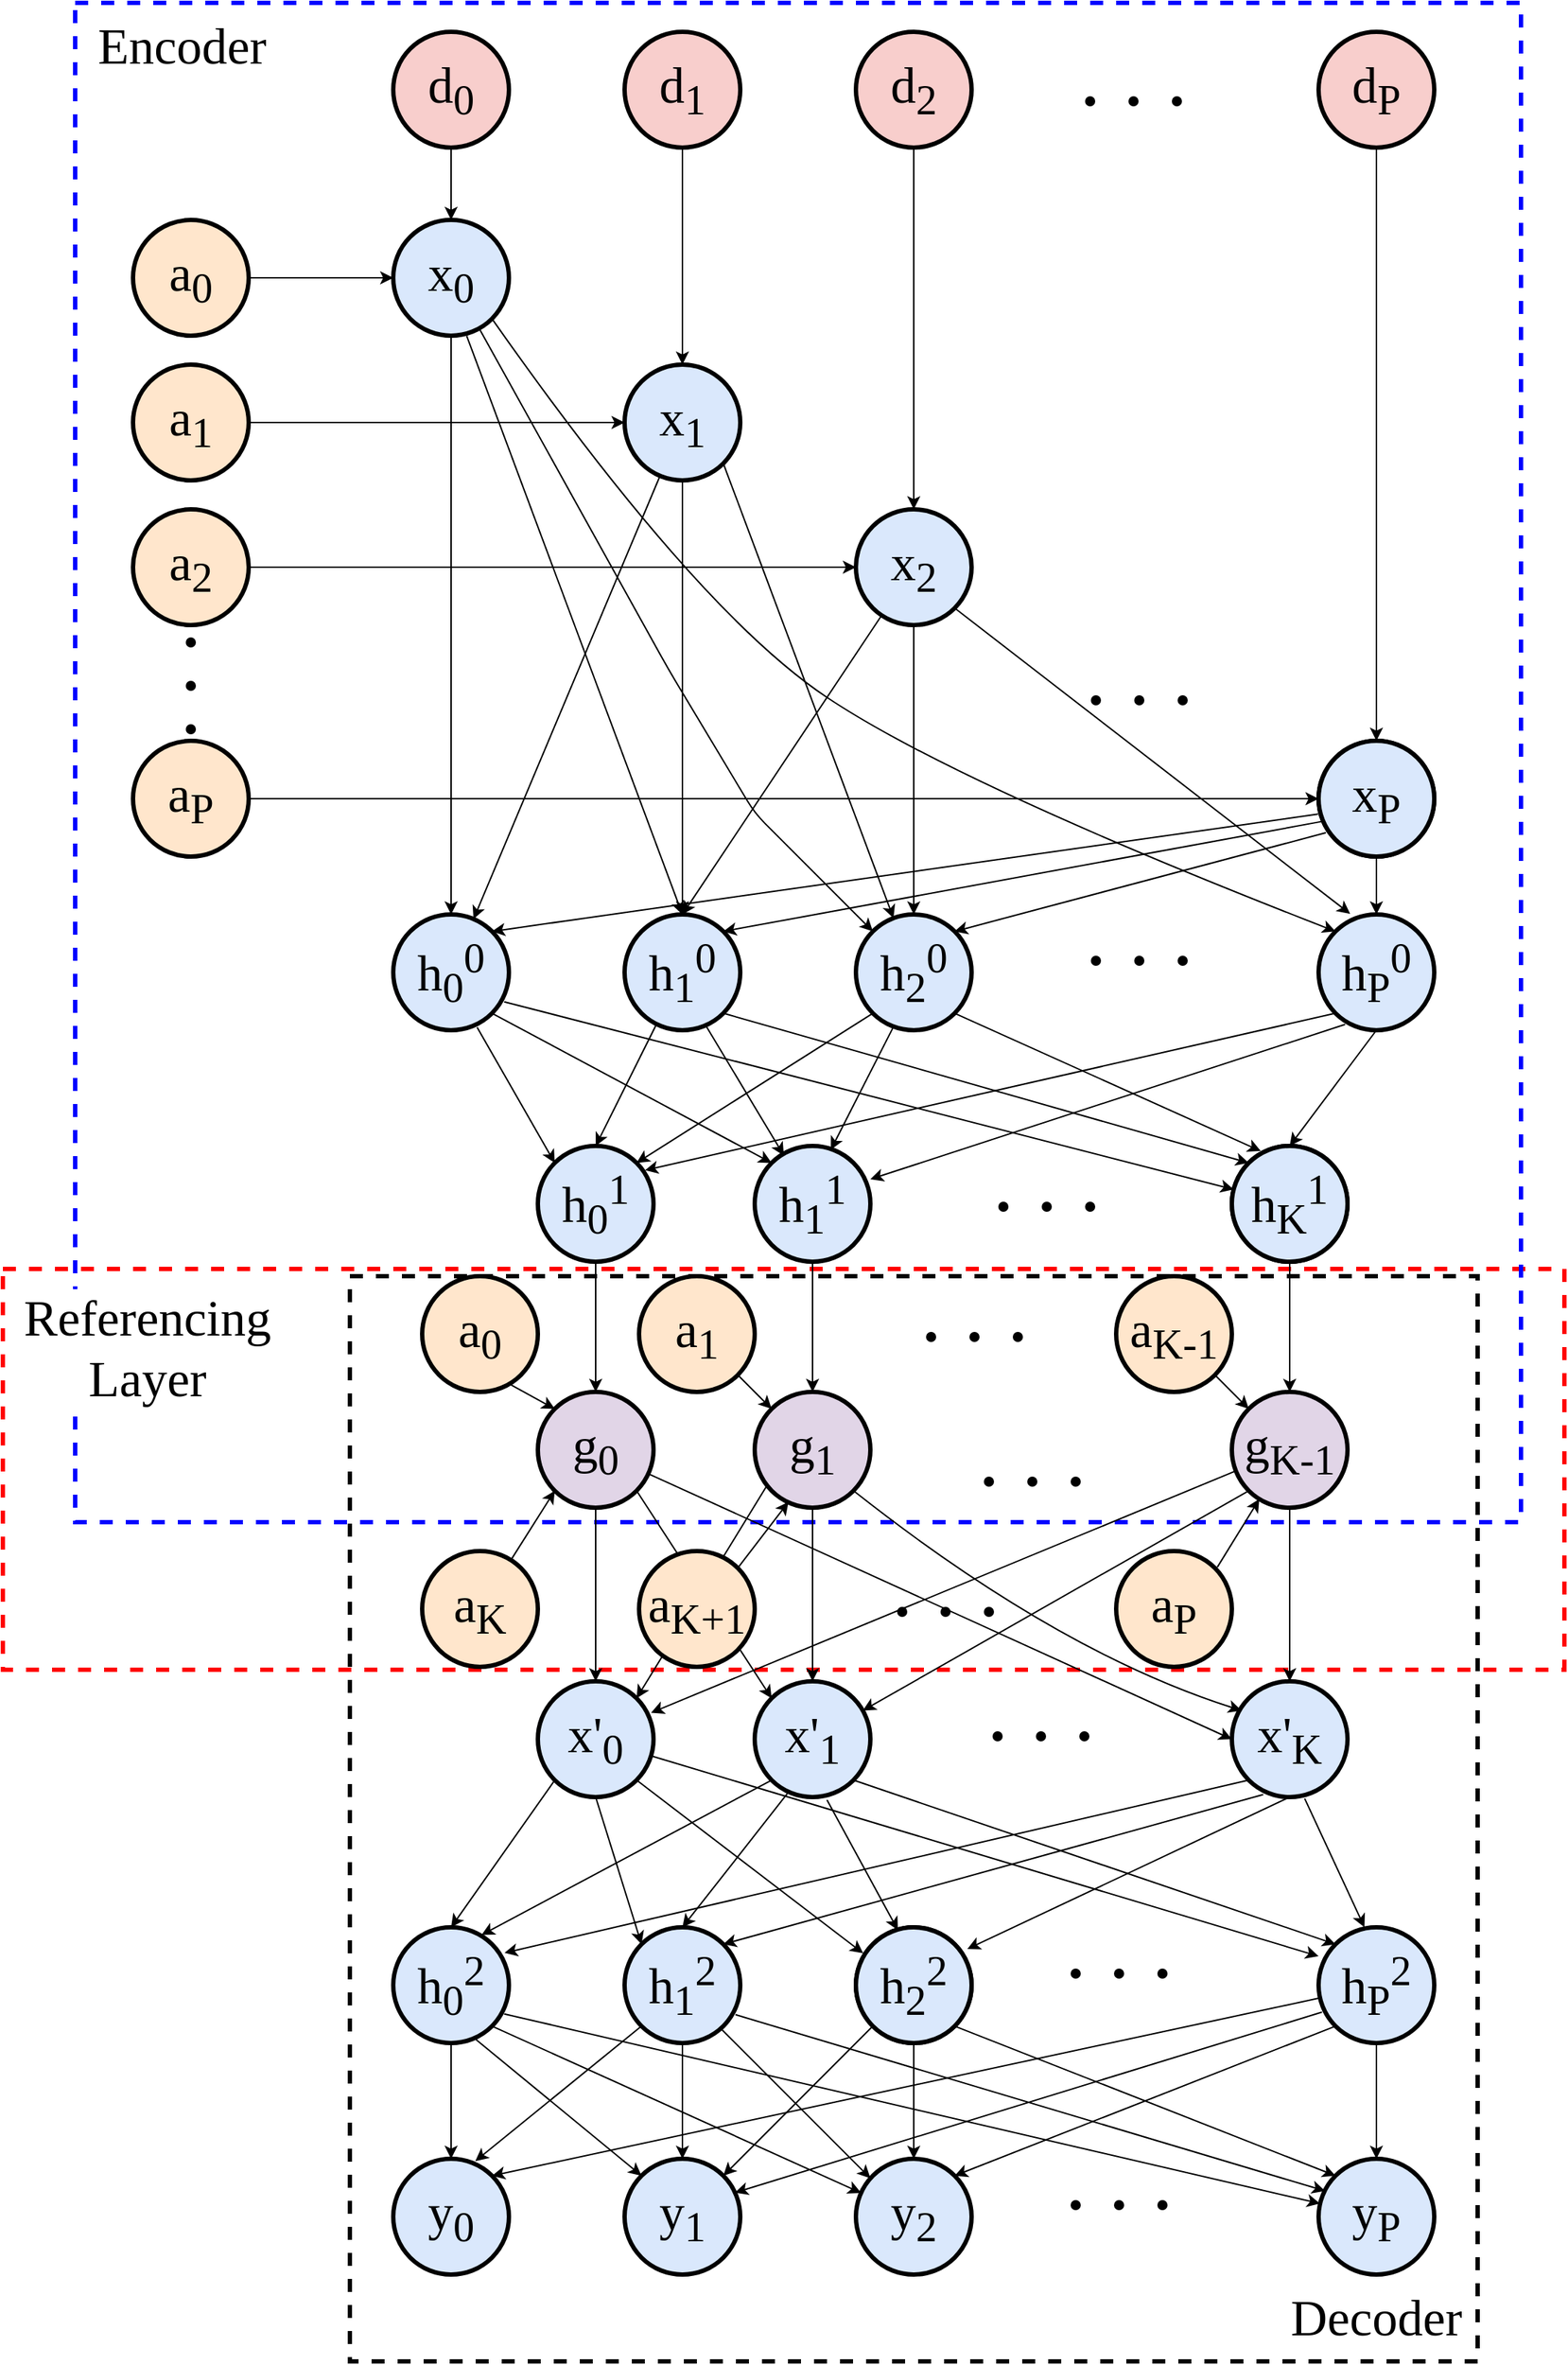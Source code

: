 <mxfile version="13.2.4" type="github">
  <diagram id="NlTX4r5jblNEv5NolvV4" name="Page-1">
    <mxGraphModel dx="2725" dy="1443" grid="1" gridSize="10" guides="1" tooltips="1" connect="1" arrows="1" fold="1" page="1" pageScale="1" pageWidth="3300" pageHeight="4681" math="0" shadow="0">
      <root>
        <mxCell id="0" />
        <mxCell id="1" parent="0" />
        <mxCell id="GMuKRCzSjl4kFnSS3_tR-314" value="" style="rounded=0;whiteSpace=wrap;html=1;strokeColor=#000000;strokeWidth=3;fillColor=none;fontFamily=Times New Roman;fontSize=35;dashed=1;" parent="1" vertex="1">
          <mxGeometry x="650" y="1810" width="780" height="750" as="geometry" />
        </mxCell>
        <mxCell id="GMuKRCzSjl4kFnSS3_tR-317" value="" style="rounded=0;whiteSpace=wrap;html=1;strokeColor=#FF0000;strokeWidth=3;fillColor=none;fontFamily=Times New Roman;fontSize=35;dashed=1;" parent="1" vertex="1">
          <mxGeometry x="410" y="1805" width="1080" height="277" as="geometry" />
        </mxCell>
        <mxCell id="GMuKRCzSjl4kFnSS3_tR-313" value="" style="rounded=0;whiteSpace=wrap;html=1;strokeColor=#0000FF;strokeWidth=3;fillColor=none;fontFamily=Times New Roman;fontSize=35;dashed=1;" parent="1" vertex="1">
          <mxGeometry x="460" y="930" width="1000" height="1050" as="geometry" />
        </mxCell>
        <mxCell id="GMuKRCzSjl4kFnSS3_tR-119" style="edgeStyle=orthogonalEdgeStyle;rounded=0;orthogonalLoop=1;jettySize=auto;html=1;exitX=0.5;exitY=1;exitDx=0;exitDy=0;entryX=0.5;entryY=0;entryDx=0;entryDy=0;fontFamily=Times New Roman;fontSize=35;strokeColor=#000000;" parent="1" source="GMuKRCzSjl4kFnSS3_tR-59" target="GMuKRCzSjl4kFnSS3_tR-66" edge="1">
          <mxGeometry relative="1" as="geometry" />
        </mxCell>
        <mxCell id="GMuKRCzSjl4kFnSS3_tR-59" value="d&lt;sub&gt;0&lt;/sub&gt;" style="ellipse;whiteSpace=wrap;html=1;aspect=fixed;strokeColor=#000000;strokeWidth=3;fillColor=#f8cecc;fontFamily=Times New Roman;fontSize=35;" parent="1" vertex="1">
          <mxGeometry x="680" y="950" width="80" height="80" as="geometry" />
        </mxCell>
        <mxCell id="GMuKRCzSjl4kFnSS3_tR-120" style="edgeStyle=orthogonalEdgeStyle;rounded=0;orthogonalLoop=1;jettySize=auto;html=1;exitX=0.5;exitY=1;exitDx=0;exitDy=0;entryX=0.5;entryY=0;entryDx=0;entryDy=0;fontFamily=Times New Roman;fontSize=35;" parent="1" source="GMuKRCzSjl4kFnSS3_tR-60" target="GMuKRCzSjl4kFnSS3_tR-67" edge="1">
          <mxGeometry relative="1" as="geometry" />
        </mxCell>
        <mxCell id="GMuKRCzSjl4kFnSS3_tR-60" value="d&lt;sub&gt;1&lt;/sub&gt;" style="ellipse;whiteSpace=wrap;html=1;aspect=fixed;strokeColor=#000000;strokeWidth=3;fillColor=#f8cecc;fontFamily=Times New Roman;fontSize=35;" parent="1" vertex="1">
          <mxGeometry x="840" y="950" width="80" height="80" as="geometry" />
        </mxCell>
        <mxCell id="GMuKRCzSjl4kFnSS3_tR-121" style="edgeStyle=orthogonalEdgeStyle;rounded=0;orthogonalLoop=1;jettySize=auto;html=1;exitX=0.5;exitY=1;exitDx=0;exitDy=0;fontFamily=Times New Roman;fontSize=35;" parent="1" source="GMuKRCzSjl4kFnSS3_tR-61" target="GMuKRCzSjl4kFnSS3_tR-68" edge="1">
          <mxGeometry relative="1" as="geometry" />
        </mxCell>
        <mxCell id="GMuKRCzSjl4kFnSS3_tR-61" value="d&lt;sub&gt;2&lt;/sub&gt;" style="ellipse;whiteSpace=wrap;html=1;aspect=fixed;strokeColor=#000000;strokeWidth=3;fillColor=#f8cecc;fontFamily=Times New Roman;fontSize=35;" parent="1" vertex="1">
          <mxGeometry x="1000" y="950" width="80" height="80" as="geometry" />
        </mxCell>
        <mxCell id="GMuKRCzSjl4kFnSS3_tR-122" style="edgeStyle=orthogonalEdgeStyle;rounded=0;orthogonalLoop=1;jettySize=auto;html=1;exitX=0.5;exitY=1;exitDx=0;exitDy=0;entryX=0.5;entryY=0;entryDx=0;entryDy=0;fontFamily=Times New Roman;fontSize=35;" parent="1" source="GMuKRCzSjl4kFnSS3_tR-65" target="GMuKRCzSjl4kFnSS3_tR-70" edge="1">
          <mxGeometry relative="1" as="geometry" />
        </mxCell>
        <mxCell id="GMuKRCzSjl4kFnSS3_tR-65" value="d&lt;sub&gt;P&lt;/sub&gt;" style="ellipse;whiteSpace=wrap;html=1;aspect=fixed;strokeColor=#000000;strokeWidth=3;fillColor=#f8cecc;fontFamily=Times New Roman;fontSize=35;" parent="1" vertex="1">
          <mxGeometry x="1320" y="950" width="80" height="80" as="geometry" />
        </mxCell>
        <mxCell id="GMuKRCzSjl4kFnSS3_tR-71" value="h&lt;sub&gt;0&lt;/sub&gt;&lt;sup&gt;0&lt;/sup&gt;" style="ellipse;whiteSpace=wrap;html=1;aspect=fixed;strokeColor=#000000;strokeWidth=3;fillColor=#dae8fc;fontFamily=Times New Roman;fontSize=35;" parent="1" vertex="1">
          <mxGeometry x="680" y="1560" width="80" height="80" as="geometry" />
        </mxCell>
        <mxCell id="GMuKRCzSjl4kFnSS3_tR-72" value="h&lt;sub&gt;1&lt;/sub&gt;&lt;sup&gt;0&lt;/sup&gt;" style="ellipse;whiteSpace=wrap;html=1;aspect=fixed;strokeColor=#000000;strokeWidth=3;fillColor=#dae8fc;fontFamily=Times New Roman;fontSize=35;" parent="1" vertex="1">
          <mxGeometry x="840" y="1560" width="80" height="80" as="geometry" />
        </mxCell>
        <mxCell id="GMuKRCzSjl4kFnSS3_tR-73" value="h&lt;sub&gt;2&lt;/sub&gt;&lt;sup&gt;0&lt;/sup&gt;" style="ellipse;whiteSpace=wrap;html=1;aspect=fixed;strokeColor=#000000;strokeWidth=3;fillColor=#dae8fc;fontFamily=Times New Roman;fontSize=35;" parent="1" vertex="1">
          <mxGeometry x="1000" y="1560" width="80" height="80" as="geometry" />
        </mxCell>
        <mxCell id="GMuKRCzSjl4kFnSS3_tR-75" value="h&lt;sub&gt;P&lt;/sub&gt;&lt;sup&gt;0&lt;/sup&gt;" style="ellipse;whiteSpace=wrap;html=1;aspect=fixed;strokeColor=#000000;strokeWidth=3;fillColor=#dae8fc;fontFamily=Times New Roman;fontSize=35;" parent="1" vertex="1">
          <mxGeometry x="1320" y="1560" width="80" height="80" as="geometry" />
        </mxCell>
        <mxCell id="GMuKRCzSjl4kFnSS3_tR-94" style="edgeStyle=orthogonalEdgeStyle;rounded=0;orthogonalLoop=1;jettySize=auto;html=1;exitX=0.5;exitY=1;exitDx=0;exitDy=0;fontFamily=Times New Roman;fontSize=35;" parent="1" source="GMuKRCzSjl4kFnSS3_tR-66" target="GMuKRCzSjl4kFnSS3_tR-71" edge="1">
          <mxGeometry relative="1" as="geometry" />
        </mxCell>
        <mxCell id="GMuKRCzSjl4kFnSS3_tR-66" value="x&lt;sub&gt;0&lt;/sub&gt;" style="ellipse;whiteSpace=wrap;html=1;aspect=fixed;strokeColor=#000000;strokeWidth=3;fillColor=#dae8fc;fontFamily=Times New Roman;fontSize=35;" parent="1" vertex="1">
          <mxGeometry x="680" y="1080" width="80" height="80" as="geometry" />
        </mxCell>
        <mxCell id="GMuKRCzSjl4kFnSS3_tR-99" style="edgeStyle=orthogonalEdgeStyle;rounded=0;orthogonalLoop=1;jettySize=auto;html=1;exitX=0.5;exitY=1;exitDx=0;exitDy=0;entryX=0.5;entryY=0;entryDx=0;entryDy=0;fontFamily=Times New Roman;fontSize=35;" parent="1" source="GMuKRCzSjl4kFnSS3_tR-67" target="GMuKRCzSjl4kFnSS3_tR-72" edge="1">
          <mxGeometry relative="1" as="geometry" />
        </mxCell>
        <mxCell id="GMuKRCzSjl4kFnSS3_tR-67" value="x&lt;sub&gt;1&lt;/sub&gt;" style="ellipse;whiteSpace=wrap;html=1;aspect=fixed;strokeColor=#000000;strokeWidth=3;fillColor=#dae8fc;fontFamily=Times New Roman;fontSize=35;" parent="1" vertex="1">
          <mxGeometry x="840" y="1180" width="80" height="80" as="geometry" />
        </mxCell>
        <mxCell id="GMuKRCzSjl4kFnSS3_tR-104" style="edgeStyle=orthogonalEdgeStyle;rounded=0;orthogonalLoop=1;jettySize=auto;html=1;exitX=0.5;exitY=1;exitDx=0;exitDy=0;entryX=0.5;entryY=0;entryDx=0;entryDy=0;fontFamily=Times New Roman;fontSize=35;" parent="1" source="GMuKRCzSjl4kFnSS3_tR-68" target="GMuKRCzSjl4kFnSS3_tR-73" edge="1">
          <mxGeometry relative="1" as="geometry" />
        </mxCell>
        <mxCell id="GMuKRCzSjl4kFnSS3_tR-68" value="x&lt;sub&gt;2&lt;/sub&gt;" style="ellipse;whiteSpace=wrap;html=1;aspect=fixed;strokeColor=#000000;strokeWidth=3;fillColor=#dae8fc;fontFamily=Times New Roman;fontSize=35;" parent="1" vertex="1">
          <mxGeometry x="1000" y="1280" width="80" height="80" as="geometry" />
        </mxCell>
        <mxCell id="GMuKRCzSjl4kFnSS3_tR-113" style="edgeStyle=orthogonalEdgeStyle;rounded=0;orthogonalLoop=1;jettySize=auto;html=1;exitX=0.5;exitY=1;exitDx=0;exitDy=0;entryX=0.5;entryY=0;entryDx=0;entryDy=0;fontFamily=Times New Roman;fontSize=35;" parent="1" source="GMuKRCzSjl4kFnSS3_tR-70" target="GMuKRCzSjl4kFnSS3_tR-75" edge="1">
          <mxGeometry relative="1" as="geometry" />
        </mxCell>
        <mxCell id="GMuKRCzSjl4kFnSS3_tR-70" value="" style="ellipse;whiteSpace=wrap;html=1;aspect=fixed;strokeColor=#000000;strokeWidth=3;fillColor=none;fontFamily=Times New Roman;fontSize=35;" parent="1" vertex="1">
          <mxGeometry x="1320" y="1440" width="80" height="80" as="geometry" />
        </mxCell>
        <mxCell id="GMuKRCzSjl4kFnSS3_tR-107" style="edgeStyle=orthogonalEdgeStyle;rounded=0;orthogonalLoop=1;jettySize=auto;html=1;exitX=1;exitY=0.5;exitDx=0;exitDy=0;fontFamily=Times New Roman;fontSize=35;" parent="1" source="GMuKRCzSjl4kFnSS3_tR-79" target="GMuKRCzSjl4kFnSS3_tR-66" edge="1">
          <mxGeometry relative="1" as="geometry" />
        </mxCell>
        <mxCell id="GMuKRCzSjl4kFnSS3_tR-79" value="a&lt;sub&gt;0&lt;/sub&gt;" style="ellipse;whiteSpace=wrap;html=1;aspect=fixed;strokeColor=#000000;strokeWidth=3;fillColor=#ffe6cc;fontFamily=Times New Roman;fontSize=35;" parent="1" vertex="1">
          <mxGeometry x="500" y="1080" width="80" height="80" as="geometry" />
        </mxCell>
        <mxCell id="GMuKRCzSjl4kFnSS3_tR-108" style="edgeStyle=orthogonalEdgeStyle;rounded=0;orthogonalLoop=1;jettySize=auto;html=1;exitX=1;exitY=0.5;exitDx=0;exitDy=0;entryX=0;entryY=0.5;entryDx=0;entryDy=0;fontFamily=Times New Roman;fontSize=35;" parent="1" source="GMuKRCzSjl4kFnSS3_tR-80" target="GMuKRCzSjl4kFnSS3_tR-67" edge="1">
          <mxGeometry relative="1" as="geometry" />
        </mxCell>
        <mxCell id="GMuKRCzSjl4kFnSS3_tR-80" value="a&lt;sub&gt;1&lt;/sub&gt;" style="ellipse;whiteSpace=wrap;html=1;aspect=fixed;strokeColor=#000000;strokeWidth=3;fillColor=#ffe6cc;fontFamily=Times New Roman;fontSize=35;" parent="1" vertex="1">
          <mxGeometry x="500" y="1180" width="80" height="80" as="geometry" />
        </mxCell>
        <mxCell id="GMuKRCzSjl4kFnSS3_tR-109" style="edgeStyle=orthogonalEdgeStyle;rounded=0;orthogonalLoop=1;jettySize=auto;html=1;exitX=1;exitY=0.5;exitDx=0;exitDy=0;entryX=0;entryY=0.5;entryDx=0;entryDy=0;fontFamily=Times New Roman;fontSize=35;" parent="1" source="GMuKRCzSjl4kFnSS3_tR-81" target="GMuKRCzSjl4kFnSS3_tR-68" edge="1">
          <mxGeometry relative="1" as="geometry" />
        </mxCell>
        <mxCell id="GMuKRCzSjl4kFnSS3_tR-81" value="a&lt;sub&gt;2&lt;/sub&gt;" style="ellipse;whiteSpace=wrap;html=1;aspect=fixed;strokeColor=#000000;strokeWidth=3;fillColor=#ffe6cc;fontFamily=Times New Roman;fontSize=35;" parent="1" vertex="1">
          <mxGeometry x="500" y="1280" width="80" height="80" as="geometry" />
        </mxCell>
        <mxCell id="GMuKRCzSjl4kFnSS3_tR-110" style="edgeStyle=orthogonalEdgeStyle;rounded=0;orthogonalLoop=1;jettySize=auto;html=1;exitX=1;exitY=0.5;exitDx=0;exitDy=0;entryX=0;entryY=0.5;entryDx=0;entryDy=0;fontFamily=Times New Roman;fontSize=35;" parent="1" source="GMuKRCzSjl4kFnSS3_tR-82" target="GMuKRCzSjl4kFnSS3_tR-70" edge="1">
          <mxGeometry relative="1" as="geometry" />
        </mxCell>
        <mxCell id="GMuKRCzSjl4kFnSS3_tR-82" value="a&lt;sub&gt;P&lt;/sub&gt;" style="ellipse;whiteSpace=wrap;html=1;aspect=fixed;strokeColor=#000000;strokeWidth=3;fillColor=#ffe6cc;fontFamily=Times New Roman;fontSize=35;" parent="1" vertex="1">
          <mxGeometry x="500" y="1440" width="80" height="80" as="geometry" />
        </mxCell>
        <mxCell id="GMuKRCzSjl4kFnSS3_tR-172" style="edgeStyle=orthogonalEdgeStyle;rounded=0;orthogonalLoop=1;jettySize=auto;html=1;exitX=0.5;exitY=1;exitDx=0;exitDy=0;entryX=0.5;entryY=0;entryDx=0;entryDy=0;fontFamily=Times New Roman;fontSize=35;" parent="1" source="GMuKRCzSjl4kFnSS3_tR-84" target="GMuKRCzSjl4kFnSS3_tR-169" edge="1">
          <mxGeometry relative="1" as="geometry" />
        </mxCell>
        <mxCell id="GMuKRCzSjl4kFnSS3_tR-84" value="h&lt;sub&gt;0&lt;/sub&gt;&lt;sup&gt;1&lt;/sup&gt;" style="ellipse;whiteSpace=wrap;html=1;aspect=fixed;strokeColor=#000000;strokeWidth=3;fillColor=#dae8fc;fontFamily=Times New Roman;fontSize=35;" parent="1" vertex="1">
          <mxGeometry x="780" y="1720" width="80" height="80" as="geometry" />
        </mxCell>
        <mxCell id="GMuKRCzSjl4kFnSS3_tR-176" style="edgeStyle=orthogonalEdgeStyle;rounded=0;orthogonalLoop=1;jettySize=auto;html=1;exitX=0.5;exitY=1;exitDx=0;exitDy=0;fontFamily=Times New Roman;fontSize=35;" parent="1" source="GMuKRCzSjl4kFnSS3_tR-85" target="GMuKRCzSjl4kFnSS3_tR-170" edge="1">
          <mxGeometry relative="1" as="geometry" />
        </mxCell>
        <mxCell id="GMuKRCzSjl4kFnSS3_tR-85" value="h&lt;sub&gt;1&lt;/sub&gt;&lt;sup&gt;1&lt;/sup&gt;" style="ellipse;whiteSpace=wrap;html=1;aspect=fixed;strokeColor=#000000;strokeWidth=3;fillColor=#dae8fc;fontFamily=Times New Roman;fontSize=35;" parent="1" vertex="1">
          <mxGeometry x="930" y="1720" width="80" height="80" as="geometry" />
        </mxCell>
        <mxCell id="GMuKRCzSjl4kFnSS3_tR-180" style="edgeStyle=orthogonalEdgeStyle;rounded=0;orthogonalLoop=1;jettySize=auto;html=1;exitX=0.5;exitY=1;exitDx=0;exitDy=0;entryX=0.5;entryY=0;entryDx=0;entryDy=0;fontFamily=Times New Roman;fontSize=35;" parent="1" source="GMuKRCzSjl4kFnSS3_tR-86" target="GMuKRCzSjl4kFnSS3_tR-171" edge="1">
          <mxGeometry relative="1" as="geometry" />
        </mxCell>
        <mxCell id="GMuKRCzSjl4kFnSS3_tR-86" value="" style="ellipse;whiteSpace=wrap;html=1;aspect=fixed;strokeColor=#000000;strokeWidth=3;fillColor=none;fontFamily=Times New Roman;fontSize=35;" parent="1" vertex="1">
          <mxGeometry x="1260" y="1720" width="80" height="80" as="geometry" />
        </mxCell>
        <mxCell id="GMuKRCzSjl4kFnSS3_tR-89" value="" style="endArrow=classic;html=1;fontFamily=Times New Roman;fontSize=35;entryX=0;entryY=0;entryDx=0;entryDy=0;" parent="1" target="GMuKRCzSjl4kFnSS3_tR-84" edge="1">
          <mxGeometry width="50" height="50" relative="1" as="geometry">
            <mxPoint x="738" y="1638" as="sourcePoint" />
            <mxPoint x="770" y="1610" as="targetPoint" />
          </mxGeometry>
        </mxCell>
        <mxCell id="GMuKRCzSjl4kFnSS3_tR-92" value="" style="endArrow=classic;html=1;fontFamily=Times New Roman;fontSize=35;entryX=0;entryY=0;entryDx=0;entryDy=0;exitX=1;exitY=1;exitDx=0;exitDy=0;" parent="1" source="GMuKRCzSjl4kFnSS3_tR-71" target="GMuKRCzSjl4kFnSS3_tR-85" edge="1">
          <mxGeometry width="50" height="50" relative="1" as="geometry">
            <mxPoint x="760" y="1617" as="sourcePoint" />
            <mxPoint x="890" y="1730" as="targetPoint" />
          </mxGeometry>
        </mxCell>
        <mxCell id="GMuKRCzSjl4kFnSS3_tR-95" value="" style="endArrow=classic;html=1;fontFamily=Times New Roman;fontSize=35;exitX=0.635;exitY=1.002;exitDx=0;exitDy=0;exitPerimeter=0;entryX=0.5;entryY=0;entryDx=0;entryDy=0;" parent="1" source="GMuKRCzSjl4kFnSS3_tR-66" target="GMuKRCzSjl4kFnSS3_tR-72" edge="1">
          <mxGeometry width="50" height="50" relative="1" as="geometry">
            <mxPoint x="750" y="1360" as="sourcePoint" />
            <mxPoint x="800" y="1310" as="targetPoint" />
          </mxGeometry>
        </mxCell>
        <mxCell id="GMuKRCzSjl4kFnSS3_tR-96" value="" style="endArrow=classic;html=1;fontFamily=Times New Roman;fontSize=35;" parent="1" source="GMuKRCzSjl4kFnSS3_tR-66" target="GMuKRCzSjl4kFnSS3_tR-73" edge="1">
          <mxGeometry width="50" height="50" relative="1" as="geometry">
            <mxPoint x="746.4" y="1167.44" as="sourcePoint" />
            <mxPoint x="890.0" y="1570.0" as="targetPoint" />
            <Array as="points">
              <mxPoint x="870" y="1390" />
              <mxPoint x="930" y="1490" />
            </Array>
          </mxGeometry>
        </mxCell>
        <mxCell id="GMuKRCzSjl4kFnSS3_tR-98" value="" style="curved=1;endArrow=classic;html=1;fontFamily=Times New Roman;fontSize=35;exitX=1;exitY=1;exitDx=0;exitDy=0;entryX=0;entryY=0;entryDx=0;entryDy=0;" parent="1" source="GMuKRCzSjl4kFnSS3_tR-66" target="GMuKRCzSjl4kFnSS3_tR-75" edge="1">
          <mxGeometry width="50" height="50" relative="1" as="geometry">
            <mxPoint x="750" y="1480" as="sourcePoint" />
            <mxPoint x="800" y="1430" as="targetPoint" />
            <Array as="points">
              <mxPoint x="890" y="1350" />
              <mxPoint x="1070" y="1470" />
            </Array>
          </mxGeometry>
        </mxCell>
        <mxCell id="GMuKRCzSjl4kFnSS3_tR-101" value="" style="endArrow=classic;html=1;fontFamily=Times New Roman;fontSize=35;" parent="1" source="GMuKRCzSjl4kFnSS3_tR-67" target="GMuKRCzSjl4kFnSS3_tR-71" edge="1">
          <mxGeometry width="50" height="50" relative="1" as="geometry">
            <mxPoint x="740" y="1450" as="sourcePoint" />
            <mxPoint x="790" y="1400" as="targetPoint" />
          </mxGeometry>
        </mxCell>
        <mxCell id="GMuKRCzSjl4kFnSS3_tR-103" value="" style="endArrow=classic;html=1;fontFamily=Times New Roman;fontSize=35;exitX=1;exitY=1;exitDx=0;exitDy=0;" parent="1" source="GMuKRCzSjl4kFnSS3_tR-67" target="GMuKRCzSjl4kFnSS3_tR-73" edge="1">
          <mxGeometry width="50" height="50" relative="1" as="geometry">
            <mxPoint x="873.73" y="1286.541" as="sourcePoint" />
            <mxPoint x="746.19" y="1573.423" as="targetPoint" />
          </mxGeometry>
        </mxCell>
        <mxCell id="GMuKRCzSjl4kFnSS3_tR-106" value="" style="endArrow=classic;html=1;fontFamily=Times New Roman;fontSize=35;entryX=0.5;entryY=0;entryDx=0;entryDy=0;" parent="1" source="GMuKRCzSjl4kFnSS3_tR-68" target="GMuKRCzSjl4kFnSS3_tR-72" edge="1">
          <mxGeometry width="50" height="50" relative="1" as="geometry">
            <mxPoint x="910" y="1490" as="sourcePoint" />
            <mxPoint x="960" y="1440" as="targetPoint" />
          </mxGeometry>
        </mxCell>
        <mxCell id="GMuKRCzSjl4kFnSS3_tR-112" value="" style="endArrow=classic;html=1;fontFamily=Times New Roman;fontSize=35;entryX=0.273;entryY=-0.005;entryDx=0;entryDy=0;exitX=1;exitY=1;exitDx=0;exitDy=0;entryPerimeter=0;" parent="1" source="GMuKRCzSjl4kFnSS3_tR-68" target="GMuKRCzSjl4kFnSS3_tR-75" edge="1">
          <mxGeometry width="50" height="50" relative="1" as="geometry">
            <mxPoint x="1025.012" y="1401.235" as="sourcePoint" />
            <mxPoint x="890" y="1570" as="targetPoint" />
          </mxGeometry>
        </mxCell>
        <mxCell id="GMuKRCzSjl4kFnSS3_tR-114" value="" style="endArrow=classic;html=1;fontFamily=Times New Roman;fontSize=35;exitX=0.063;exitY=0.794;exitDx=0;exitDy=0;entryX=1;entryY=0;entryDx=0;entryDy=0;exitPerimeter=0;" parent="1" source="GMuKRCzSjl4kFnSS3_tR-70" target="GMuKRCzSjl4kFnSS3_tR-73" edge="1">
          <mxGeometry width="50" height="50" relative="1" as="geometry">
            <mxPoint x="500" y="1150" as="sourcePoint" />
            <mxPoint x="550" y="1100" as="targetPoint" />
          </mxGeometry>
        </mxCell>
        <mxCell id="GMuKRCzSjl4kFnSS3_tR-115" value="" style="endArrow=classic;html=1;fontFamily=Times New Roman;fontSize=35;entryX=1;entryY=0;entryDx=0;entryDy=0;exitX=0.033;exitY=0.696;exitDx=0;exitDy=0;exitPerimeter=0;" parent="1" source="GMuKRCzSjl4kFnSS3_tR-70" target="GMuKRCzSjl4kFnSS3_tR-72" edge="1">
          <mxGeometry width="50" height="50" relative="1" as="geometry">
            <mxPoint x="1321" y="1497" as="sourcePoint" />
            <mxPoint x="1078.284" y="1581.716" as="targetPoint" />
          </mxGeometry>
        </mxCell>
        <mxCell id="GMuKRCzSjl4kFnSS3_tR-116" value="" style="endArrow=classic;html=1;fontFamily=Times New Roman;fontSize=35;exitX=-0.004;exitY=0.633;exitDx=0;exitDy=0;exitPerimeter=0;entryX=1;entryY=0;entryDx=0;entryDy=0;" parent="1" source="GMuKRCzSjl4kFnSS3_tR-70" target="GMuKRCzSjl4kFnSS3_tR-71" edge="1">
          <mxGeometry width="50" height="50" relative="1" as="geometry">
            <mxPoint x="1332.64" y="1505.68" as="sourcePoint" />
            <mxPoint x="918.284" y="1581.716" as="targetPoint" />
          </mxGeometry>
        </mxCell>
        <mxCell id="GMuKRCzSjl4kFnSS3_tR-118" value="" style="endArrow=classic;html=1;fontFamily=Times New Roman;fontSize=35;exitX=0.959;exitY=0.755;exitDx=0;exitDy=0;exitPerimeter=0;" parent="1" source="GMuKRCzSjl4kFnSS3_tR-71" target="GMuKRCzSjl4kFnSS3_tR-86" edge="1">
          <mxGeometry width="50" height="50" relative="1" as="geometry">
            <mxPoint x="758.284" y="1638.284" as="sourcePoint" />
            <mxPoint x="1240" y="1742" as="targetPoint" />
          </mxGeometry>
        </mxCell>
        <mxCell id="GMuKRCzSjl4kFnSS3_tR-123" value="" style="endArrow=classic;html=1;fontFamily=Times New Roman;fontSize=35;entryX=0.5;entryY=0;entryDx=0;entryDy=0;" parent="1" source="GMuKRCzSjl4kFnSS3_tR-72" target="GMuKRCzSjl4kFnSS3_tR-84" edge="1">
          <mxGeometry width="50" height="50" relative="1" as="geometry">
            <mxPoint x="748" y="1648" as="sourcePoint" />
            <mxPoint x="801.716" y="1741.716" as="targetPoint" />
          </mxGeometry>
        </mxCell>
        <mxCell id="GMuKRCzSjl4kFnSS3_tR-124" value="" style="endArrow=classic;html=1;fontFamily=Times New Roman;fontSize=35;entryX=0.252;entryY=0.083;entryDx=0;entryDy=0;entryPerimeter=0;exitX=0.702;exitY=0.959;exitDx=0;exitDy=0;exitPerimeter=0;" parent="1" source="GMuKRCzSjl4kFnSS3_tR-72" target="GMuKRCzSjl4kFnSS3_tR-85" edge="1">
          <mxGeometry width="50" height="50" relative="1" as="geometry">
            <mxPoint x="880" y="1630" as="sourcePoint" />
            <mxPoint x="830" y="1730" as="targetPoint" />
          </mxGeometry>
        </mxCell>
        <mxCell id="GMuKRCzSjl4kFnSS3_tR-125" value="" style="endArrow=classic;html=1;fontFamily=Times New Roman;fontSize=35;entryX=0;entryY=0;entryDx=0;entryDy=0;exitX=1;exitY=1;exitDx=0;exitDy=0;" parent="1" source="GMuKRCzSjl4kFnSS3_tR-72" target="GMuKRCzSjl4kFnSS3_tR-86" edge="1">
          <mxGeometry width="50" height="50" relative="1" as="geometry">
            <mxPoint x="890" y="1650" as="sourcePoint" />
            <mxPoint x="960.16" y="1736.64" as="targetPoint" />
          </mxGeometry>
        </mxCell>
        <mxCell id="GMuKRCzSjl4kFnSS3_tR-126" value="" style="endArrow=classic;html=1;fontFamily=Times New Roman;fontSize=35;exitX=0.328;exitY=0.963;exitDx=0;exitDy=0;exitPerimeter=0;entryX=0.658;entryY=0.033;entryDx=0;entryDy=0;entryPerimeter=0;" parent="1" source="GMuKRCzSjl4kFnSS3_tR-73" target="GMuKRCzSjl4kFnSS3_tR-85" edge="1">
          <mxGeometry width="50" height="50" relative="1" as="geometry">
            <mxPoint x="1025" y="1641" as="sourcePoint" />
            <mxPoint x="983" y="1718" as="targetPoint" />
          </mxGeometry>
        </mxCell>
        <mxCell id="GMuKRCzSjl4kFnSS3_tR-127" value="" style="endArrow=classic;html=1;fontFamily=Times New Roman;fontSize=35;exitX=1;exitY=1;exitDx=0;exitDy=0;entryX=0.25;entryY=0.044;entryDx=0;entryDy=0;entryPerimeter=0;" parent="1" source="GMuKRCzSjl4kFnSS3_tR-73" target="GMuKRCzSjl4kFnSS3_tR-86" edge="1">
          <mxGeometry width="50" height="50" relative="1" as="geometry">
            <mxPoint x="1036.24" y="1647.04" as="sourcePoint" />
            <mxPoint x="992.64" y="1732.64" as="targetPoint" />
          </mxGeometry>
        </mxCell>
        <mxCell id="GMuKRCzSjl4kFnSS3_tR-128" value="" style="endArrow=classic;html=1;fontFamily=Times New Roman;fontSize=35;exitX=0;exitY=1;exitDx=0;exitDy=0;entryX=1;entryY=0;entryDx=0;entryDy=0;" parent="1" source="GMuKRCzSjl4kFnSS3_tR-73" target="GMuKRCzSjl4kFnSS3_tR-84" edge="1">
          <mxGeometry width="50" height="50" relative="1" as="geometry">
            <mxPoint x="1036.24" y="1647.04" as="sourcePoint" />
            <mxPoint x="992.64" y="1732.64" as="targetPoint" />
          </mxGeometry>
        </mxCell>
        <mxCell id="GMuKRCzSjl4kFnSS3_tR-129" value="" style="endArrow=classic;html=1;fontFamily=Times New Roman;fontSize=35;exitX=0;exitY=1;exitDx=0;exitDy=0;entryX=0.927;entryY=0.21;entryDx=0;entryDy=0;entryPerimeter=0;" parent="1" source="GMuKRCzSjl4kFnSS3_tR-75" target="GMuKRCzSjl4kFnSS3_tR-84" edge="1">
          <mxGeometry width="50" height="50" relative="1" as="geometry">
            <mxPoint x="1036.24" y="1647.04" as="sourcePoint" />
            <mxPoint x="992.64" y="1732.64" as="targetPoint" />
          </mxGeometry>
        </mxCell>
        <mxCell id="GMuKRCzSjl4kFnSS3_tR-130" value="" style="endArrow=classic;html=1;fontFamily=Times New Roman;fontSize=35;exitX=0.229;exitY=0.95;exitDx=0;exitDy=0;exitPerimeter=0;" parent="1" source="GMuKRCzSjl4kFnSS3_tR-75" edge="1">
          <mxGeometry width="50" height="50" relative="1" as="geometry">
            <mxPoint x="1046.24" y="1657.04" as="sourcePoint" />
            <mxPoint x="1010" y="1743" as="targetPoint" />
          </mxGeometry>
        </mxCell>
        <mxCell id="GMuKRCzSjl4kFnSS3_tR-131" value="" style="endArrow=classic;html=1;fontFamily=Times New Roman;fontSize=35;exitX=0.5;exitY=1;exitDx=0;exitDy=0;entryX=0.5;entryY=0;entryDx=0;entryDy=0;" parent="1" source="GMuKRCzSjl4kFnSS3_tR-75" target="GMuKRCzSjl4kFnSS3_tR-86" edge="1">
          <mxGeometry width="50" height="50" relative="1" as="geometry">
            <mxPoint x="1056.24" y="1667.04" as="sourcePoint" />
            <mxPoint x="1012.64" y="1752.64" as="targetPoint" />
          </mxGeometry>
        </mxCell>
        <mxCell id="GMuKRCzSjl4kFnSS3_tR-136" value="x&#39;&lt;sub&gt;0&lt;/sub&gt;" style="ellipse;whiteSpace=wrap;html=1;aspect=fixed;strokeColor=#000000;strokeWidth=3;fillColor=#dae8fc;fontFamily=Times New Roman;fontSize=35;" parent="1" vertex="1">
          <mxGeometry x="780" y="2090" width="80" height="80" as="geometry" />
        </mxCell>
        <mxCell id="GMuKRCzSjl4kFnSS3_tR-137" value="x&#39;&lt;sub&gt;1&lt;/sub&gt;" style="ellipse;whiteSpace=wrap;html=1;aspect=fixed;strokeColor=#000000;strokeWidth=3;fillColor=#dae8fc;fontFamily=Times New Roman;fontSize=35;" parent="1" vertex="1">
          <mxGeometry x="930" y="2090" width="80" height="80" as="geometry" />
        </mxCell>
        <mxCell id="GMuKRCzSjl4kFnSS3_tR-138" value="x&#39;&lt;sub&gt;K&lt;/sub&gt;" style="ellipse;whiteSpace=wrap;html=1;aspect=fixed;strokeColor=#000000;strokeWidth=3;fillColor=#dae8fc;fontFamily=Times New Roman;fontSize=35;" parent="1" vertex="1">
          <mxGeometry x="1260" y="2090" width="80" height="80" as="geometry" />
        </mxCell>
        <mxCell id="GMuKRCzSjl4kFnSS3_tR-225" style="edgeStyle=orthogonalEdgeStyle;rounded=0;orthogonalLoop=1;jettySize=auto;html=1;exitX=0.5;exitY=1;exitDx=0;exitDy=0;fontFamily=Times New Roman;fontSize=35;" parent="1" source="GMuKRCzSjl4kFnSS3_tR-139" target="GMuKRCzSjl4kFnSS3_tR-143" edge="1">
          <mxGeometry relative="1" as="geometry" />
        </mxCell>
        <mxCell id="GMuKRCzSjl4kFnSS3_tR-139" value="h&lt;sub&gt;0&lt;/sub&gt;&lt;sup&gt;2&lt;/sup&gt;" style="ellipse;whiteSpace=wrap;html=1;aspect=fixed;strokeColor=#000000;strokeWidth=3;fillColor=#dae8fc;fontFamily=Times New Roman;fontSize=35;" parent="1" vertex="1">
          <mxGeometry x="680" y="2260" width="80" height="80" as="geometry" />
        </mxCell>
        <mxCell id="GMuKRCzSjl4kFnSS3_tR-226" style="edgeStyle=orthogonalEdgeStyle;rounded=0;orthogonalLoop=1;jettySize=auto;html=1;exitX=0.5;exitY=1;exitDx=0;exitDy=0;entryX=0.5;entryY=0;entryDx=0;entryDy=0;fontFamily=Times New Roman;fontSize=35;" parent="1" source="GMuKRCzSjl4kFnSS3_tR-140" target="GMuKRCzSjl4kFnSS3_tR-144" edge="1">
          <mxGeometry relative="1" as="geometry" />
        </mxCell>
        <mxCell id="GMuKRCzSjl4kFnSS3_tR-140" value="h&lt;sub&gt;1&lt;/sub&gt;&lt;sup&gt;2&lt;/sup&gt;" style="ellipse;whiteSpace=wrap;html=1;aspect=fixed;strokeColor=#000000;strokeWidth=3;fillColor=#dae8fc;fontFamily=Times New Roman;fontSize=35;" parent="1" vertex="1">
          <mxGeometry x="840" y="2260" width="80" height="80" as="geometry" />
        </mxCell>
        <mxCell id="GMuKRCzSjl4kFnSS3_tR-227" style="edgeStyle=orthogonalEdgeStyle;rounded=0;orthogonalLoop=1;jettySize=auto;html=1;exitX=0.5;exitY=1;exitDx=0;exitDy=0;entryX=0.5;entryY=0;entryDx=0;entryDy=0;fontFamily=Times New Roman;fontSize=35;" parent="1" source="GMuKRCzSjl4kFnSS3_tR-141" target="GMuKRCzSjl4kFnSS3_tR-145" edge="1">
          <mxGeometry relative="1" as="geometry" />
        </mxCell>
        <mxCell id="GMuKRCzSjl4kFnSS3_tR-141" value="&lt;span style=&quot;font-size: 35px;&quot;&gt;Y&lt;/span&gt;&lt;sub style=&quot;font-size: 35px;&quot;&gt;in&lt;/sub&gt;&lt;sup style=&quot;font-size: 35px;&quot;&gt;2&lt;/sup&gt;" style="ellipse;whiteSpace=wrap;html=1;aspect=fixed;strokeColor=#000000;strokeWidth=3;fillColor=none;fontFamily=Times New Roman;fontSize=35;" parent="1" vertex="1">
          <mxGeometry x="1000" y="2260" width="80" height="80" as="geometry" />
        </mxCell>
        <mxCell id="GMuKRCzSjl4kFnSS3_tR-228" style="edgeStyle=orthogonalEdgeStyle;rounded=0;orthogonalLoop=1;jettySize=auto;html=1;exitX=0.5;exitY=1;exitDx=0;exitDy=0;entryX=0.5;entryY=0;entryDx=0;entryDy=0;fontFamily=Times New Roman;fontSize=35;" parent="1" source="GMuKRCzSjl4kFnSS3_tR-142" target="GMuKRCzSjl4kFnSS3_tR-146" edge="1">
          <mxGeometry relative="1" as="geometry" />
        </mxCell>
        <mxCell id="GMuKRCzSjl4kFnSS3_tR-142" value="h&lt;sub&gt;P&lt;/sub&gt;&lt;sup&gt;2&lt;/sup&gt;" style="ellipse;whiteSpace=wrap;html=1;aspect=fixed;strokeColor=#000000;strokeWidth=3;fillColor=#dae8fc;fontFamily=Times New Roman;fontSize=35;" parent="1" vertex="1">
          <mxGeometry x="1320" y="2260" width="80" height="80" as="geometry" />
        </mxCell>
        <mxCell id="GMuKRCzSjl4kFnSS3_tR-143" value="y&lt;sub&gt;0&lt;/sub&gt;" style="ellipse;whiteSpace=wrap;html=1;aspect=fixed;strokeColor=#000000;strokeWidth=3;fillColor=#dae8fc;fontFamily=Times New Roman;fontSize=35;" parent="1" vertex="1">
          <mxGeometry x="680" y="2420" width="80" height="80" as="geometry" />
        </mxCell>
        <mxCell id="GMuKRCzSjl4kFnSS3_tR-144" value="y&lt;sub&gt;1&lt;/sub&gt;" style="ellipse;whiteSpace=wrap;html=1;aspect=fixed;strokeColor=#000000;strokeWidth=3;fillColor=#dae8fc;fontFamily=Times New Roman;fontSize=35;" parent="1" vertex="1">
          <mxGeometry x="840" y="2420" width="80" height="80" as="geometry" />
        </mxCell>
        <mxCell id="GMuKRCzSjl4kFnSS3_tR-145" value="y&lt;sub&gt;2&lt;/sub&gt;" style="ellipse;whiteSpace=wrap;html=1;aspect=fixed;strokeColor=#000000;strokeWidth=3;fillColor=#dae8fc;fontFamily=Times New Roman;fontSize=35;" parent="1" vertex="1">
          <mxGeometry x="1000" y="2420" width="80" height="80" as="geometry" />
        </mxCell>
        <mxCell id="GMuKRCzSjl4kFnSS3_tR-146" value="y&lt;sub&gt;P&lt;/sub&gt;" style="ellipse;whiteSpace=wrap;html=1;aspect=fixed;strokeColor=#000000;strokeWidth=3;fillColor=#dae8fc;fontFamily=Times New Roman;fontSize=35;" parent="1" vertex="1">
          <mxGeometry x="1320" y="2420" width="80" height="80" as="geometry" />
        </mxCell>
        <mxCell id="GMuKRCzSjl4kFnSS3_tR-199" style="edgeStyle=orthogonalEdgeStyle;rounded=0;orthogonalLoop=1;jettySize=auto;html=1;exitX=0.5;exitY=1;exitDx=0;exitDy=0;fontFamily=Times New Roman;fontSize=35;" parent="1" source="GMuKRCzSjl4kFnSS3_tR-169" target="GMuKRCzSjl4kFnSS3_tR-136" edge="1">
          <mxGeometry relative="1" as="geometry" />
        </mxCell>
        <mxCell id="GMuKRCzSjl4kFnSS3_tR-169" value="g&lt;sub&gt;0&lt;/sub&gt;" style="ellipse;whiteSpace=wrap;html=1;aspect=fixed;strokeColor=#000000;strokeWidth=3;fillColor=#e1d5e7;fontFamily=Times New Roman;fontSize=35;" parent="1" vertex="1">
          <mxGeometry x="780" y="1890" width="80" height="80" as="geometry" />
        </mxCell>
        <mxCell id="GMuKRCzSjl4kFnSS3_tR-200" style="edgeStyle=orthogonalEdgeStyle;rounded=0;orthogonalLoop=1;jettySize=auto;html=1;exitX=0.5;exitY=1;exitDx=0;exitDy=0;entryX=0.5;entryY=0;entryDx=0;entryDy=0;fontFamily=Times New Roman;fontSize=35;" parent="1" source="GMuKRCzSjl4kFnSS3_tR-170" target="GMuKRCzSjl4kFnSS3_tR-137" edge="1">
          <mxGeometry relative="1" as="geometry" />
        </mxCell>
        <mxCell id="GMuKRCzSjl4kFnSS3_tR-170" value="g&lt;sub&gt;1&lt;/sub&gt;" style="ellipse;whiteSpace=wrap;html=1;aspect=fixed;strokeColor=#000000;strokeWidth=3;fillColor=#e1d5e7;fontFamily=Times New Roman;fontSize=35;" parent="1" vertex="1">
          <mxGeometry x="930" y="1890" width="80" height="80" as="geometry" />
        </mxCell>
        <mxCell id="GMuKRCzSjl4kFnSS3_tR-201" style="edgeStyle=orthogonalEdgeStyle;rounded=0;orthogonalLoop=1;jettySize=auto;html=1;exitX=0.5;exitY=1;exitDx=0;exitDy=0;entryX=0.5;entryY=0;entryDx=0;entryDy=0;fontFamily=Times New Roman;fontSize=35;" parent="1" source="GMuKRCzSjl4kFnSS3_tR-171" target="GMuKRCzSjl4kFnSS3_tR-138" edge="1">
          <mxGeometry relative="1" as="geometry" />
        </mxCell>
        <mxCell id="GMuKRCzSjl4kFnSS3_tR-171" value="g&lt;sub&gt;K-1&lt;/sub&gt;" style="ellipse;whiteSpace=wrap;html=1;aspect=fixed;strokeColor=#000000;strokeWidth=3;fillColor=#e1d5e7;fontFamily=Times New Roman;fontSize=35;" parent="1" vertex="1">
          <mxGeometry x="1260" y="1890" width="80" height="80" as="geometry" />
        </mxCell>
        <mxCell id="GMuKRCzSjl4kFnSS3_tR-184" value="a&lt;sub&gt;0&lt;/sub&gt;" style="ellipse;whiteSpace=wrap;html=1;aspect=fixed;strokeColor=#000000;strokeWidth=3;fillColor=#ffe6cc;fontFamily=Times New Roman;fontSize=35;" parent="1" vertex="1">
          <mxGeometry x="700" y="1810" width="80" height="80" as="geometry" />
        </mxCell>
        <mxCell id="GMuKRCzSjl4kFnSS3_tR-185" value="a&lt;sub&gt;1&lt;/sub&gt;" style="ellipse;whiteSpace=wrap;html=1;aspect=fixed;strokeColor=#000000;strokeWidth=3;fillColor=#ffe6cc;fontFamily=Times New Roman;fontSize=35;" parent="1" vertex="1">
          <mxGeometry x="850" y="1810" width="80" height="80" as="geometry" />
        </mxCell>
        <mxCell id="GMuKRCzSjl4kFnSS3_tR-186" value="a&lt;sub&gt;K-1&lt;/sub&gt;" style="ellipse;whiteSpace=wrap;html=1;aspect=fixed;strokeColor=#000000;strokeWidth=3;fillColor=#ffe6cc;fontFamily=Times New Roman;fontSize=35;" parent="1" vertex="1">
          <mxGeometry x="1180" y="1810" width="80" height="80" as="geometry" />
        </mxCell>
        <mxCell id="GMuKRCzSjl4kFnSS3_tR-187" value="a&lt;sub&gt;K&lt;/sub&gt;" style="ellipse;whiteSpace=wrap;html=1;aspect=fixed;strokeColor=#000000;strokeWidth=3;fillColor=#ffe6cc;fontFamily=Times New Roman;fontSize=35;" parent="1" vertex="1">
          <mxGeometry x="700" y="2000" width="80" height="80" as="geometry" />
        </mxCell>
        <mxCell id="GMuKRCzSjl4kFnSS3_tR-192" value="" style="endArrow=classic;html=1;fontFamily=Times New Roman;fontSize=35;entryX=0;entryY=0;entryDx=0;entryDy=0;exitX=0.75;exitY=0.929;exitDx=0;exitDy=0;exitPerimeter=0;" parent="1" source="GMuKRCzSjl4kFnSS3_tR-184" target="GMuKRCzSjl4kFnSS3_tR-169" edge="1">
          <mxGeometry width="50" height="50" relative="1" as="geometry">
            <mxPoint x="748" y="1648" as="sourcePoint" />
            <mxPoint x="801.716" y="1741.716" as="targetPoint" />
          </mxGeometry>
        </mxCell>
        <mxCell id="GMuKRCzSjl4kFnSS3_tR-194" value="" style="endArrow=classic;html=1;fontFamily=Times New Roman;fontSize=35;entryX=0;entryY=0;entryDx=0;entryDy=0;" parent="1" source="GMuKRCzSjl4kFnSS3_tR-185" target="GMuKRCzSjl4kFnSS3_tR-170" edge="1">
          <mxGeometry width="50" height="50" relative="1" as="geometry">
            <mxPoint x="778.284" y="1888.284" as="sourcePoint" />
            <mxPoint x="801.716" y="1931.716" as="targetPoint" />
          </mxGeometry>
        </mxCell>
        <mxCell id="GMuKRCzSjl4kFnSS3_tR-195" value="" style="endArrow=classic;html=1;fontFamily=Times New Roman;fontSize=35;entryX=0;entryY=0;entryDx=0;entryDy=0;" parent="1" source="GMuKRCzSjl4kFnSS3_tR-186" target="GMuKRCzSjl4kFnSS3_tR-171" edge="1">
          <mxGeometry width="50" height="50" relative="1" as="geometry">
            <mxPoint x="923.392" y="1892.447" as="sourcePoint" />
            <mxPoint x="951.716" y="1931.716" as="targetPoint" />
          </mxGeometry>
        </mxCell>
        <mxCell id="GMuKRCzSjl4kFnSS3_tR-196" value="" style="endArrow=classic;html=1;fontFamily=Times New Roman;fontSize=35;entryX=0;entryY=1;entryDx=0;entryDy=0;" parent="1" source="GMuKRCzSjl4kFnSS3_tR-187" target="GMuKRCzSjl4kFnSS3_tR-169" edge="1">
          <mxGeometry width="50" height="50" relative="1" as="geometry">
            <mxPoint x="770" y="1894.32" as="sourcePoint" />
            <mxPoint x="801.716" y="1931.716" as="targetPoint" />
          </mxGeometry>
        </mxCell>
        <mxCell id="GMuKRCzSjl4kFnSS3_tR-197" value="" style="endArrow=classic;html=1;fontFamily=Times New Roman;fontSize=35;" parent="1" target="GMuKRCzSjl4kFnSS3_tR-171" edge="1">
          <mxGeometry width="50" height="50" relative="1" as="geometry">
            <mxPoint x="1249.999" y="2011.059" as="sourcePoint" />
            <mxPoint x="1276.026" y="1980.004" as="targetPoint" />
          </mxGeometry>
        </mxCell>
        <mxCell id="GMuKRCzSjl4kFnSS3_tR-198" value="" style="endArrow=classic;html=1;fontFamily=Times New Roman;fontSize=35;entryX=0.292;entryY=0.95;entryDx=0;entryDy=0;exitX=1;exitY=0;exitDx=0;exitDy=0;entryPerimeter=0;" parent="1" source="GMuKRCzSjl4kFnSS3_tR-188" target="GMuKRCzSjl4kFnSS3_tR-170" edge="1">
          <mxGeometry width="50" height="50" relative="1" as="geometry">
            <mxPoint x="919.999" y="1999.999" as="sourcePoint" />
            <mxPoint x="946.026" y="1968.944" as="targetPoint" />
          </mxGeometry>
        </mxCell>
        <mxCell id="GMuKRCzSjl4kFnSS3_tR-202" value="" style="endArrow=classic;html=1;fontFamily=Times New Roman;fontSize=35;entryX=0;entryY=0;entryDx=0;entryDy=0;exitX=1;exitY=1;exitDx=0;exitDy=0;" parent="1" source="GMuKRCzSjl4kFnSS3_tR-169" target="GMuKRCzSjl4kFnSS3_tR-137" edge="1">
          <mxGeometry width="50" height="50" relative="1" as="geometry">
            <mxPoint x="923.392" y="1892.447" as="sourcePoint" />
            <mxPoint x="951.716" y="1931.716" as="targetPoint" />
          </mxGeometry>
        </mxCell>
        <mxCell id="GMuKRCzSjl4kFnSS3_tR-203" value="" style="endArrow=classic;html=1;fontFamily=Times New Roman;fontSize=35;entryX=0;entryY=0.5;entryDx=0;entryDy=0;" parent="1" source="GMuKRCzSjl4kFnSS3_tR-169" target="GMuKRCzSjl4kFnSS3_tR-138" edge="1">
          <mxGeometry width="50" height="50" relative="1" as="geometry">
            <mxPoint x="858.284" y="1988.284" as="sourcePoint" />
            <mxPoint x="951.716" y="2111.716" as="targetPoint" />
          </mxGeometry>
        </mxCell>
        <mxCell id="GMuKRCzSjl4kFnSS3_tR-209" value="" style="endArrow=classic;html=1;fontFamily=Times New Roman;fontSize=35;entryX=1;entryY=0;entryDx=0;entryDy=0;exitX=0.115;exitY=0.794;exitDx=0;exitDy=0;exitPerimeter=0;" parent="1" source="GMuKRCzSjl4kFnSS3_tR-170" target="GMuKRCzSjl4kFnSS3_tR-136" edge="1">
          <mxGeometry width="50" height="50" relative="1" as="geometry">
            <mxPoint x="1008.284" y="1988.284" as="sourcePoint" />
            <mxPoint x="1281.716" y="2111.716" as="targetPoint" />
          </mxGeometry>
        </mxCell>
        <mxCell id="GMuKRCzSjl4kFnSS3_tR-211" value="" style="curved=1;endArrow=classic;html=1;fontFamily=Times New Roman;fontSize=35;entryX=0.083;entryY=0.252;entryDx=0;entryDy=0;entryPerimeter=0;exitX=1;exitY=1;exitDx=0;exitDy=0;" parent="1" source="GMuKRCzSjl4kFnSS3_tR-170" target="GMuKRCzSjl4kFnSS3_tR-138" edge="1">
          <mxGeometry width="50" height="50" relative="1" as="geometry">
            <mxPoint x="1030" y="1990" as="sourcePoint" />
            <mxPoint x="1080" y="1940" as="targetPoint" />
            <Array as="points">
              <mxPoint x="1140" y="2070" />
            </Array>
          </mxGeometry>
        </mxCell>
        <mxCell id="GMuKRCzSjl4kFnSS3_tR-212" value="" style="endArrow=classic;html=1;fontFamily=Times New Roman;fontSize=35;entryX=1;entryY=0;entryDx=0;entryDy=0;exitX=0.042;exitY=0.679;exitDx=0;exitDy=0;exitPerimeter=0;" parent="1" source="GMuKRCzSjl4kFnSS3_tR-171" edge="1">
          <mxGeometry width="50" height="50" relative="1" as="geometry">
            <mxPoint x="949.2" y="1983.52" as="sourcePoint" />
            <mxPoint x="858.284" y="2111.716" as="targetPoint" />
          </mxGeometry>
        </mxCell>
        <mxCell id="GMuKRCzSjl4kFnSS3_tR-213" value="" style="endArrow=classic;html=1;fontFamily=Times New Roman;fontSize=35;entryX=0.5;entryY=0;entryDx=0;entryDy=0;exitX=0;exitY=1;exitDx=0;exitDy=0;" parent="1" source="GMuKRCzSjl4kFnSS3_tR-136" target="GMuKRCzSjl4kFnSS3_tR-139" edge="1">
          <mxGeometry width="50" height="50" relative="1" as="geometry">
            <mxPoint x="710.92" y="2140.0" as="sourcePoint" />
            <mxPoint x="620.004" y="2268.196" as="targetPoint" />
          </mxGeometry>
        </mxCell>
        <mxCell id="GMuKRCzSjl4kFnSS3_tR-214" value="" style="endArrow=classic;html=1;fontFamily=Times New Roman;fontSize=35;entryX=0.763;entryY=0.066;entryDx=0;entryDy=0;exitX=0;exitY=1;exitDx=0;exitDy=0;entryPerimeter=0;" parent="1" source="GMuKRCzSjl4kFnSS3_tR-137" target="GMuKRCzSjl4kFnSS3_tR-139" edge="1">
          <mxGeometry width="50" height="50" relative="1" as="geometry">
            <mxPoint x="801.716" y="2168.284" as="sourcePoint" />
            <mxPoint x="730" y="2270" as="targetPoint" />
          </mxGeometry>
        </mxCell>
        <mxCell id="GMuKRCzSjl4kFnSS3_tR-215" value="" style="endArrow=classic;html=1;fontFamily=Times New Roman;fontSize=35;entryX=0.962;entryY=0.221;entryDx=0;entryDy=0;exitX=0;exitY=1;exitDx=0;exitDy=0;entryPerimeter=0;" parent="1" source="GMuKRCzSjl4kFnSS3_tR-138" target="GMuKRCzSjl4kFnSS3_tR-139" edge="1">
          <mxGeometry width="50" height="50" relative="1" as="geometry">
            <mxPoint x="811.716" y="2178.284" as="sourcePoint" />
            <mxPoint x="740" y="2280" as="targetPoint" />
          </mxGeometry>
        </mxCell>
        <mxCell id="GMuKRCzSjl4kFnSS3_tR-216" value="" style="endArrow=classic;html=1;fontFamily=Times New Roman;fontSize=35;entryX=0;entryY=0;entryDx=0;entryDy=0;exitX=0.5;exitY=1;exitDx=0;exitDy=0;" parent="1" source="GMuKRCzSjl4kFnSS3_tR-136" target="GMuKRCzSjl4kFnSS3_tR-140" edge="1">
          <mxGeometry width="50" height="50" relative="1" as="geometry">
            <mxPoint x="801.716" y="2168.284" as="sourcePoint" />
            <mxPoint x="730" y="2270" as="targetPoint" />
          </mxGeometry>
        </mxCell>
        <mxCell id="GMuKRCzSjl4kFnSS3_tR-217" value="" style="endArrow=classic;html=1;fontFamily=Times New Roman;fontSize=35;entryX=0.5;entryY=0;entryDx=0;entryDy=0;exitX=0.282;exitY=0.97;exitDx=0;exitDy=0;exitPerimeter=0;" parent="1" source="GMuKRCzSjl4kFnSS3_tR-137" target="GMuKRCzSjl4kFnSS3_tR-140" edge="1">
          <mxGeometry width="50" height="50" relative="1" as="geometry">
            <mxPoint x="950" y="2170" as="sourcePoint" />
            <mxPoint x="861.716" y="2281.716" as="targetPoint" />
          </mxGeometry>
        </mxCell>
        <mxCell id="GMuKRCzSjl4kFnSS3_tR-218" value="" style="endArrow=classic;html=1;fontFamily=Times New Roman;fontSize=35;entryX=0.363;entryY=0.025;entryDx=0;entryDy=0;exitX=0.625;exitY=1.025;exitDx=0;exitDy=0;exitPerimeter=0;entryPerimeter=0;" parent="1" source="GMuKRCzSjl4kFnSS3_tR-137" target="GMuKRCzSjl4kFnSS3_tR-141" edge="1">
          <mxGeometry width="50" height="50" relative="1" as="geometry">
            <mxPoint x="962.56" y="2177.6" as="sourcePoint" />
            <mxPoint x="890" y="2270" as="targetPoint" />
          </mxGeometry>
        </mxCell>
        <mxCell id="GMuKRCzSjl4kFnSS3_tR-219" value="" style="endArrow=classic;html=1;fontFamily=Times New Roman;fontSize=35;entryX=1;entryY=0;entryDx=0;entryDy=0;exitX=0;exitY=1;exitDx=0;exitDy=0;" parent="1" target="GMuKRCzSjl4kFnSS3_tR-140" edge="1">
          <mxGeometry width="50" height="50" relative="1" as="geometry">
            <mxPoint x="1281.716" y="2168.284" as="sourcePoint" />
            <mxPoint x="766.96" y="2287.68" as="targetPoint" />
          </mxGeometry>
        </mxCell>
        <mxCell id="GMuKRCzSjl4kFnSS3_tR-220" value="" style="endArrow=classic;html=1;fontFamily=Times New Roman;fontSize=35;entryX=0.963;entryY=0.188;entryDx=0;entryDy=0;exitX=0.5;exitY=1;exitDx=0;exitDy=0;entryPerimeter=0;" parent="1" source="GMuKRCzSjl4kFnSS3_tR-138" target="GMuKRCzSjl4kFnSS3_tR-141" edge="1">
          <mxGeometry width="50" height="50" relative="1" as="geometry">
            <mxPoint x="980" y="2180" as="sourcePoint" />
            <mxPoint x="1021.716" y="2281.716" as="targetPoint" />
          </mxGeometry>
        </mxCell>
        <mxCell id="GMuKRCzSjl4kFnSS3_tR-221" value="" style="endArrow=classic;html=1;fontFamily=Times New Roman;fontSize=35;entryX=0.063;entryY=0.225;entryDx=0;entryDy=0;exitX=1;exitY=1;exitDx=0;exitDy=0;entryPerimeter=0;" parent="1" source="GMuKRCzSjl4kFnSS3_tR-136" target="GMuKRCzSjl4kFnSS3_tR-141" edge="1">
          <mxGeometry width="50" height="50" relative="1" as="geometry">
            <mxPoint x="830" y="2180" as="sourcePoint" />
            <mxPoint x="861.716" y="2281.716" as="targetPoint" />
          </mxGeometry>
        </mxCell>
        <mxCell id="GMuKRCzSjl4kFnSS3_tR-222" value="" style="endArrow=classic;html=1;fontFamily=Times New Roman;fontSize=35;entryX=0;entryY=0;entryDx=0;entryDy=0;exitX=0.63;exitY=1.013;exitDx=0;exitDy=0;exitPerimeter=0;" parent="1" source="GMuKRCzSjl4kFnSS3_tR-138" edge="1">
          <mxGeometry width="50" height="50" relative="1" as="geometry">
            <mxPoint x="1320" y="2158.28" as="sourcePoint" />
            <mxPoint x="1351.716" y="2259.996" as="targetPoint" />
          </mxGeometry>
        </mxCell>
        <mxCell id="GMuKRCzSjl4kFnSS3_tR-223" value="" style="endArrow=classic;html=1;fontFamily=Times New Roman;fontSize=35;entryX=0;entryY=0.25;entryDx=0;entryDy=0;entryPerimeter=0;" parent="1" source="GMuKRCzSjl4kFnSS3_tR-136" target="GMuKRCzSjl4kFnSS3_tR-142" edge="1">
          <mxGeometry width="50" height="50" relative="1" as="geometry">
            <mxPoint x="858.284" y="2168.284" as="sourcePoint" />
            <mxPoint x="1015.04" y="2288.0" as="targetPoint" />
          </mxGeometry>
        </mxCell>
        <mxCell id="GMuKRCzSjl4kFnSS3_tR-224" value="" style="endArrow=classic;html=1;fontFamily=Times New Roman;fontSize=35;entryX=0;entryY=0;entryDx=0;entryDy=0;exitX=1;exitY=1;exitDx=0;exitDy=0;" parent="1" source="GMuKRCzSjl4kFnSS3_tR-137" target="GMuKRCzSjl4kFnSS3_tR-142" edge="1">
          <mxGeometry width="50" height="50" relative="1" as="geometry">
            <mxPoint x="868.313" y="2151.494" as="sourcePoint" />
            <mxPoint x="1330" y="2290" as="targetPoint" />
          </mxGeometry>
        </mxCell>
        <mxCell id="GMuKRCzSjl4kFnSS3_tR-229" value="" style="endArrow=classic;html=1;fontFamily=Times New Roman;fontSize=35;entryX=0;entryY=0;entryDx=0;entryDy=0;exitX=0.716;exitY=0.97;exitDx=0;exitDy=0;exitPerimeter=0;" parent="1" source="GMuKRCzSjl4kFnSS3_tR-139" target="GMuKRCzSjl4kFnSS3_tR-144" edge="1">
          <mxGeometry width="50" height="50" relative="1" as="geometry">
            <mxPoint x="801.716" y="2168.284" as="sourcePoint" />
            <mxPoint x="730" y="2270" as="targetPoint" />
          </mxGeometry>
        </mxCell>
        <mxCell id="GMuKRCzSjl4kFnSS3_tR-230" value="" style="endArrow=classic;html=1;fontFamily=Times New Roman;fontSize=35;entryX=0;entryY=0;entryDx=0;entryDy=0;exitX=1;exitY=1;exitDx=0;exitDy=0;" parent="1" edge="1">
          <mxGeometry width="50" height="50" relative="1" as="geometry">
            <mxPoint x="906.564" y="2330.004" as="sourcePoint" />
            <mxPoint x="1009.996" y="2433.436" as="targetPoint" />
          </mxGeometry>
        </mxCell>
        <mxCell id="GMuKRCzSjl4kFnSS3_tR-231" value="" style="endArrow=classic;html=1;fontFamily=Times New Roman;fontSize=35;entryX=0;entryY=0;entryDx=0;entryDy=0;exitX=1;exitY=1;exitDx=0;exitDy=0;" parent="1" source="GMuKRCzSjl4kFnSS3_tR-141" target="GMuKRCzSjl4kFnSS3_tR-146" edge="1">
          <mxGeometry width="50" height="50" relative="1" as="geometry">
            <mxPoint x="916.564" y="2340.004" as="sourcePoint" />
            <mxPoint x="1019.996" y="2443.436" as="targetPoint" />
          </mxGeometry>
        </mxCell>
        <mxCell id="GMuKRCzSjl4kFnSS3_tR-232" value="" style="endArrow=classic;html=1;fontFamily=Times New Roman;fontSize=35;entryX=1;entryY=0;entryDx=0;entryDy=0;exitX=0;exitY=1;exitDx=0;exitDy=0;" parent="1" source="GMuKRCzSjl4kFnSS3_tR-142" target="GMuKRCzSjl4kFnSS3_tR-145" edge="1">
          <mxGeometry width="50" height="50" relative="1" as="geometry">
            <mxPoint x="1310" y="2440" as="sourcePoint" />
            <mxPoint x="1360" y="2390" as="targetPoint" />
          </mxGeometry>
        </mxCell>
        <mxCell id="GMuKRCzSjl4kFnSS3_tR-233" value="" style="endArrow=classic;html=1;fontFamily=Times New Roman;fontSize=35;entryX=0.955;entryY=0.292;entryDx=0;entryDy=0;exitX=0.029;exitY=0.733;exitDx=0;exitDy=0;exitPerimeter=0;entryPerimeter=0;" parent="1" source="GMuKRCzSjl4kFnSS3_tR-142" target="GMuKRCzSjl4kFnSS3_tR-144" edge="1">
          <mxGeometry width="50" height="50" relative="1" as="geometry">
            <mxPoint x="1341.716" y="2338.284" as="sourcePoint" />
            <mxPoint x="1078.284" y="2441.716" as="targetPoint" />
          </mxGeometry>
        </mxCell>
        <mxCell id="GMuKRCzSjl4kFnSS3_tR-234" value="" style="endArrow=classic;html=1;fontFamily=Times New Roman;fontSize=35;entryX=1;entryY=0;entryDx=0;entryDy=0;exitX=0;exitY=0.613;exitDx=0;exitDy=0;exitPerimeter=0;" parent="1" source="GMuKRCzSjl4kFnSS3_tR-142" target="GMuKRCzSjl4kFnSS3_tR-143" edge="1">
          <mxGeometry width="50" height="50" relative="1" as="geometry">
            <mxPoint x="1316" y="2309" as="sourcePoint" />
            <mxPoint x="918.284" y="2441.716" as="targetPoint" />
          </mxGeometry>
        </mxCell>
        <mxCell id="GMuKRCzSjl4kFnSS3_tR-235" value="" style="endArrow=classic;html=1;fontFamily=Times New Roman;fontSize=35;entryX=0.709;entryY=0.02;entryDx=0;entryDy=0;exitX=0;exitY=1;exitDx=0;exitDy=0;entryPerimeter=0;" parent="1" source="GMuKRCzSjl4kFnSS3_tR-140" target="GMuKRCzSjl4kFnSS3_tR-143" edge="1">
          <mxGeometry width="50" height="50" relative="1" as="geometry">
            <mxPoint x="1341.716" y="2338.284" as="sourcePoint" />
            <mxPoint x="1078.284" y="2441.716" as="targetPoint" />
          </mxGeometry>
        </mxCell>
        <mxCell id="GMuKRCzSjl4kFnSS3_tR-236" value="" style="endArrow=classic;html=1;fontFamily=Times New Roman;fontSize=35;exitX=1;exitY=1;exitDx=0;exitDy=0;" parent="1" source="GMuKRCzSjl4kFnSS3_tR-139" target="GMuKRCzSjl4kFnSS3_tR-145" edge="1">
          <mxGeometry width="50" height="50" relative="1" as="geometry">
            <mxPoint x="758.284" y="2338.284" as="sourcePoint" />
            <mxPoint x="861.716" y="2441.716" as="targetPoint" />
          </mxGeometry>
        </mxCell>
        <mxCell id="GMuKRCzSjl4kFnSS3_tR-237" value="" style="endArrow=classic;html=1;fontFamily=Times New Roman;fontSize=35;exitX=0.959;exitY=0.748;exitDx=0;exitDy=0;exitPerimeter=0;" parent="1" source="GMuKRCzSjl4kFnSS3_tR-139" target="GMuKRCzSjl4kFnSS3_tR-146" edge="1">
          <mxGeometry width="50" height="50" relative="1" as="geometry">
            <mxPoint x="765.791" y="2327.86" as="sourcePoint" />
            <mxPoint x="1014.223" y="2452.111" as="targetPoint" />
          </mxGeometry>
        </mxCell>
        <mxCell id="GMuKRCzSjl4kFnSS3_tR-238" value="" style="endArrow=classic;html=1;fontFamily=Times New Roman;fontSize=35;exitX=0.959;exitY=0.755;exitDx=0;exitDy=0;exitPerimeter=0;entryX=0.056;entryY=0.278;entryDx=0;entryDy=0;entryPerimeter=0;" parent="1" source="GMuKRCzSjl4kFnSS3_tR-140" target="GMuKRCzSjl4kFnSS3_tR-146" edge="1">
          <mxGeometry width="50" height="50" relative="1" as="geometry">
            <mxPoint x="766.72" y="2329.84" as="sourcePoint" />
            <mxPoint x="1322" y="2439" as="targetPoint" />
          </mxGeometry>
        </mxCell>
        <mxCell id="GMuKRCzSjl4kFnSS3_tR-239" value="" style="endArrow=classic;html=1;fontFamily=Times New Roman;fontSize=35;exitX=0;exitY=1;exitDx=0;exitDy=0;" parent="1" source="GMuKRCzSjl4kFnSS3_tR-141" target="GMuKRCzSjl4kFnSS3_tR-144" edge="1">
          <mxGeometry width="50" height="50" relative="1" as="geometry">
            <mxPoint x="1332.32" y="2328.64" as="sourcePoint" />
            <mxPoint x="970" y="2430" as="targetPoint" />
          </mxGeometry>
        </mxCell>
        <mxCell id="GMuKRCzSjl4kFnSS3_tR-240" value="x&lt;sub&gt;P&lt;/sub&gt;" style="ellipse;whiteSpace=wrap;html=1;aspect=fixed;strokeColor=#000000;strokeWidth=3;fillColor=#dae8fc;fontFamily=Times New Roman;fontSize=35;" parent="1" vertex="1">
          <mxGeometry x="1320" y="1440" width="80" height="80" as="geometry" />
        </mxCell>
        <mxCell id="GMuKRCzSjl4kFnSS3_tR-241" value="h&lt;sub&gt;K&lt;/sub&gt;&lt;sup&gt;1&lt;/sup&gt;" style="ellipse;whiteSpace=wrap;html=1;aspect=fixed;strokeColor=#000000;strokeWidth=3;fillColor=#dae8fc;fontFamily=Times New Roman;fontSize=35;" parent="1" vertex="1">
          <mxGeometry x="1260" y="1720" width="80" height="80" as="geometry" />
        </mxCell>
        <mxCell id="GMuKRCzSjl4kFnSS3_tR-244" value="" style="ellipse;whiteSpace=wrap;html=1;aspect=fixed;strokeColor=#000000;strokeWidth=3;fillColor=#000000;fontFamily=Times New Roman;fontSize=35;" parent="1" vertex="1">
          <mxGeometry x="1160" y="996" width="4" height="4" as="geometry" />
        </mxCell>
        <mxCell id="GMuKRCzSjl4kFnSS3_tR-248" value="" style="ellipse;whiteSpace=wrap;html=1;aspect=fixed;strokeColor=#000000;strokeWidth=3;fillColor=#000000;fontFamily=Times New Roman;fontSize=35;" parent="1" vertex="1">
          <mxGeometry x="1190" y="996" width="4" height="4" as="geometry" />
        </mxCell>
        <mxCell id="GMuKRCzSjl4kFnSS3_tR-249" value="" style="ellipse;whiteSpace=wrap;html=1;aspect=fixed;strokeColor=#000000;strokeWidth=3;fillColor=#000000;fontFamily=Times New Roman;fontSize=35;" parent="1" vertex="1">
          <mxGeometry x="1220" y="996" width="4" height="4" as="geometry" />
        </mxCell>
        <mxCell id="GMuKRCzSjl4kFnSS3_tR-254" value="" style="group;fontSize=35;" parent="1" vertex="1" connectable="0" treatAsSingle="0">
          <mxGeometry x="1164" y="1410" width="64" height="4" as="geometry" />
        </mxCell>
        <mxCell id="GMuKRCzSjl4kFnSS3_tR-251" value="" style="ellipse;whiteSpace=wrap;html=1;aspect=fixed;strokeColor=#000000;strokeWidth=3;fillColor=#000000;fontFamily=Times New Roman;fontSize=35;" parent="GMuKRCzSjl4kFnSS3_tR-254" vertex="1">
          <mxGeometry width="4" height="4" as="geometry" />
        </mxCell>
        <mxCell id="GMuKRCzSjl4kFnSS3_tR-252" value="" style="ellipse;whiteSpace=wrap;html=1;aspect=fixed;strokeColor=#000000;strokeWidth=3;fillColor=#000000;fontFamily=Times New Roman;fontSize=35;" parent="GMuKRCzSjl4kFnSS3_tR-254" vertex="1">
          <mxGeometry x="30" width="4" height="4" as="geometry" />
        </mxCell>
        <mxCell id="GMuKRCzSjl4kFnSS3_tR-253" value="" style="ellipse;whiteSpace=wrap;html=1;aspect=fixed;strokeColor=#000000;strokeWidth=3;fillColor=#000000;fontFamily=Times New Roman;fontSize=35;" parent="GMuKRCzSjl4kFnSS3_tR-254" vertex="1">
          <mxGeometry x="60" width="4" height="4" as="geometry" />
        </mxCell>
        <mxCell id="GMuKRCzSjl4kFnSS3_tR-264" value="" style="group;rotation=90;fontSize=35;" parent="1" vertex="1" connectable="0" treatAsSingle="0">
          <mxGeometry x="508" y="1400" width="64" height="4" as="geometry" />
        </mxCell>
        <mxCell id="GMuKRCzSjl4kFnSS3_tR-265" value="" style="ellipse;whiteSpace=wrap;html=1;aspect=fixed;strokeColor=#000000;strokeWidth=3;fillColor=#000000;fontFamily=Times New Roman;fontSize=35;rotation=90;" parent="GMuKRCzSjl4kFnSS3_tR-264" vertex="1">
          <mxGeometry x="30" y="-30" width="4" height="4" as="geometry" />
        </mxCell>
        <mxCell id="GMuKRCzSjl4kFnSS3_tR-266" value="" style="ellipse;whiteSpace=wrap;html=1;aspect=fixed;strokeColor=#000000;strokeWidth=3;fillColor=#000000;fontFamily=Times New Roman;fontSize=35;rotation=90;" parent="GMuKRCzSjl4kFnSS3_tR-264" vertex="1">
          <mxGeometry x="30" width="4" height="4" as="geometry" />
        </mxCell>
        <mxCell id="GMuKRCzSjl4kFnSS3_tR-267" value="" style="ellipse;whiteSpace=wrap;html=1;aspect=fixed;strokeColor=#000000;strokeWidth=3;fillColor=#000000;fontFamily=Times New Roman;fontSize=35;rotation=90;" parent="GMuKRCzSjl4kFnSS3_tR-264" vertex="1">
          <mxGeometry x="30" y="30" width="4" height="4" as="geometry" />
        </mxCell>
        <mxCell id="GMuKRCzSjl4kFnSS3_tR-269" value="" style="group;fontSize=35;" parent="1" vertex="1" connectable="0" treatAsSingle="0">
          <mxGeometry x="1164" y="1590" width="64" height="4" as="geometry" />
        </mxCell>
        <mxCell id="GMuKRCzSjl4kFnSS3_tR-270" value="" style="ellipse;whiteSpace=wrap;html=1;aspect=fixed;strokeColor=#000000;strokeWidth=3;fillColor=#000000;fontFamily=Times New Roman;fontSize=35;" parent="GMuKRCzSjl4kFnSS3_tR-269" vertex="1">
          <mxGeometry width="4" height="4" as="geometry" />
        </mxCell>
        <mxCell id="GMuKRCzSjl4kFnSS3_tR-271" value="" style="ellipse;whiteSpace=wrap;html=1;aspect=fixed;strokeColor=#000000;strokeWidth=3;fillColor=#000000;fontFamily=Times New Roman;fontSize=35;" parent="GMuKRCzSjl4kFnSS3_tR-269" vertex="1">
          <mxGeometry x="30" width="4" height="4" as="geometry" />
        </mxCell>
        <mxCell id="GMuKRCzSjl4kFnSS3_tR-272" value="" style="ellipse;whiteSpace=wrap;html=1;aspect=fixed;strokeColor=#000000;strokeWidth=3;fillColor=#000000;fontFamily=Times New Roman;fontSize=35;" parent="GMuKRCzSjl4kFnSS3_tR-269" vertex="1">
          <mxGeometry x="60" width="4" height="4" as="geometry" />
        </mxCell>
        <mxCell id="GMuKRCzSjl4kFnSS3_tR-273" value="" style="group;fontSize=35;" parent="1" vertex="1" connectable="0" treatAsSingle="0">
          <mxGeometry x="1100" y="1760" width="64" height="4" as="geometry" />
        </mxCell>
        <mxCell id="GMuKRCzSjl4kFnSS3_tR-274" value="" style="ellipse;whiteSpace=wrap;html=1;aspect=fixed;strokeColor=#000000;strokeWidth=3;fillColor=#000000;fontFamily=Times New Roman;fontSize=35;" parent="GMuKRCzSjl4kFnSS3_tR-273" vertex="1">
          <mxGeometry width="4" height="4" as="geometry" />
        </mxCell>
        <mxCell id="GMuKRCzSjl4kFnSS3_tR-275" value="" style="ellipse;whiteSpace=wrap;html=1;aspect=fixed;strokeColor=#000000;strokeWidth=3;fillColor=#000000;fontFamily=Times New Roman;fontSize=35;" parent="GMuKRCzSjl4kFnSS3_tR-273" vertex="1">
          <mxGeometry x="30" width="4" height="4" as="geometry" />
        </mxCell>
        <mxCell id="GMuKRCzSjl4kFnSS3_tR-276" value="" style="ellipse;whiteSpace=wrap;html=1;aspect=fixed;strokeColor=#000000;strokeWidth=3;fillColor=#000000;fontFamily=Times New Roman;fontSize=35;" parent="GMuKRCzSjl4kFnSS3_tR-273" vertex="1">
          <mxGeometry x="60" width="4" height="4" as="geometry" />
        </mxCell>
        <mxCell id="GMuKRCzSjl4kFnSS3_tR-281" value="" style="group;fontSize=35;" parent="1" vertex="1" connectable="0" treatAsSingle="0">
          <mxGeometry x="1050" y="1850" width="64" height="4" as="geometry" />
        </mxCell>
        <mxCell id="GMuKRCzSjl4kFnSS3_tR-282" value="" style="ellipse;whiteSpace=wrap;html=1;aspect=fixed;strokeColor=#000000;strokeWidth=3;fillColor=#000000;fontFamily=Times New Roman;fontSize=35;" parent="GMuKRCzSjl4kFnSS3_tR-281" vertex="1">
          <mxGeometry width="4" height="4" as="geometry" />
        </mxCell>
        <mxCell id="GMuKRCzSjl4kFnSS3_tR-283" value="" style="ellipse;whiteSpace=wrap;html=1;aspect=fixed;strokeColor=#000000;strokeWidth=3;fillColor=#000000;fontFamily=Times New Roman;fontSize=35;" parent="GMuKRCzSjl4kFnSS3_tR-281" vertex="1">
          <mxGeometry x="30" width="4" height="4" as="geometry" />
        </mxCell>
        <mxCell id="GMuKRCzSjl4kFnSS3_tR-284" value="" style="ellipse;whiteSpace=wrap;html=1;aspect=fixed;strokeColor=#000000;strokeWidth=3;fillColor=#000000;fontFamily=Times New Roman;fontSize=35;" parent="GMuKRCzSjl4kFnSS3_tR-281" vertex="1">
          <mxGeometry x="60" width="4" height="4" as="geometry" />
        </mxCell>
        <mxCell id="GMuKRCzSjl4kFnSS3_tR-286" value="" style="group;fontSize=35;" parent="1" vertex="1" connectable="0" treatAsSingle="0">
          <mxGeometry x="1090" y="1950" width="64" height="4" as="geometry" />
        </mxCell>
        <mxCell id="GMuKRCzSjl4kFnSS3_tR-287" value="" style="ellipse;whiteSpace=wrap;html=1;aspect=fixed;strokeColor=#000000;strokeWidth=3;fillColor=#000000;fontFamily=Times New Roman;fontSize=35;" parent="GMuKRCzSjl4kFnSS3_tR-286" vertex="1">
          <mxGeometry width="4" height="4" as="geometry" />
        </mxCell>
        <mxCell id="GMuKRCzSjl4kFnSS3_tR-288" value="" style="ellipse;whiteSpace=wrap;html=1;aspect=fixed;strokeColor=#000000;strokeWidth=3;fillColor=#000000;fontFamily=Times New Roman;fontSize=35;" parent="GMuKRCzSjl4kFnSS3_tR-286" vertex="1">
          <mxGeometry x="30" width="4" height="4" as="geometry" />
        </mxCell>
        <mxCell id="GMuKRCzSjl4kFnSS3_tR-289" value="" style="ellipse;whiteSpace=wrap;html=1;aspect=fixed;strokeColor=#000000;strokeWidth=3;fillColor=#000000;fontFamily=Times New Roman;fontSize=35;" parent="GMuKRCzSjl4kFnSS3_tR-286" vertex="1">
          <mxGeometry x="60" width="4" height="4" as="geometry" />
        </mxCell>
        <mxCell id="GMuKRCzSjl4kFnSS3_tR-290" value="" style="group;fontSize=35;" parent="1" vertex="1" connectable="0" treatAsSingle="0">
          <mxGeometry x="1096" y="2126" width="64" height="4" as="geometry" />
        </mxCell>
        <mxCell id="GMuKRCzSjl4kFnSS3_tR-291" value="" style="ellipse;whiteSpace=wrap;html=1;aspect=fixed;strokeColor=#000000;strokeWidth=3;fillColor=#000000;fontFamily=Times New Roman;fontSize=35;" parent="GMuKRCzSjl4kFnSS3_tR-290" vertex="1">
          <mxGeometry width="4" height="4" as="geometry" />
        </mxCell>
        <mxCell id="GMuKRCzSjl4kFnSS3_tR-292" value="" style="ellipse;whiteSpace=wrap;html=1;aspect=fixed;strokeColor=#000000;strokeWidth=3;fillColor=#000000;fontFamily=Times New Roman;fontSize=35;" parent="GMuKRCzSjl4kFnSS3_tR-290" vertex="1">
          <mxGeometry x="30" width="4" height="4" as="geometry" />
        </mxCell>
        <mxCell id="GMuKRCzSjl4kFnSS3_tR-293" value="" style="ellipse;whiteSpace=wrap;html=1;aspect=fixed;strokeColor=#000000;strokeWidth=3;fillColor=#000000;fontFamily=Times New Roman;fontSize=35;" parent="GMuKRCzSjl4kFnSS3_tR-290" vertex="1">
          <mxGeometry x="60" width="4" height="4" as="geometry" />
        </mxCell>
        <mxCell id="GMuKRCzSjl4kFnSS3_tR-294" value="" style="group;fontSize=35;" parent="1" vertex="1" connectable="0" treatAsSingle="0">
          <mxGeometry x="1030" y="2040" width="64" height="4" as="geometry" />
        </mxCell>
        <mxCell id="GMuKRCzSjl4kFnSS3_tR-295" value="" style="ellipse;whiteSpace=wrap;html=1;aspect=fixed;strokeColor=#000000;strokeWidth=3;fillColor=#000000;fontFamily=Times New Roman;fontSize=35;" parent="GMuKRCzSjl4kFnSS3_tR-294" vertex="1">
          <mxGeometry width="4" height="4" as="geometry" />
        </mxCell>
        <mxCell id="GMuKRCzSjl4kFnSS3_tR-296" value="" style="ellipse;whiteSpace=wrap;html=1;aspect=fixed;strokeColor=#000000;strokeWidth=3;fillColor=#000000;fontFamily=Times New Roman;fontSize=35;" parent="GMuKRCzSjl4kFnSS3_tR-294" vertex="1">
          <mxGeometry x="30" width="4" height="4" as="geometry" />
        </mxCell>
        <mxCell id="GMuKRCzSjl4kFnSS3_tR-297" value="" style="ellipse;whiteSpace=wrap;html=1;aspect=fixed;strokeColor=#000000;strokeWidth=3;fillColor=#000000;fontFamily=Times New Roman;fontSize=35;" parent="GMuKRCzSjl4kFnSS3_tR-294" vertex="1">
          <mxGeometry x="60" width="4" height="4" as="geometry" />
        </mxCell>
        <mxCell id="GMuKRCzSjl4kFnSS3_tR-299" value="" style="group;fontSize=35;" parent="1" vertex="1" connectable="0" treatAsSingle="0">
          <mxGeometry x="1150" y="2290" width="64" height="4" as="geometry" />
        </mxCell>
        <mxCell id="GMuKRCzSjl4kFnSS3_tR-300" value="" style="ellipse;whiteSpace=wrap;html=1;aspect=fixed;strokeColor=#000000;strokeWidth=3;fillColor=#000000;fontFamily=Times New Roman;fontSize=35;" parent="GMuKRCzSjl4kFnSS3_tR-299" vertex="1">
          <mxGeometry width="4" height="4" as="geometry" />
        </mxCell>
        <mxCell id="GMuKRCzSjl4kFnSS3_tR-301" value="" style="ellipse;whiteSpace=wrap;html=1;aspect=fixed;strokeColor=#000000;strokeWidth=3;fillColor=#000000;fontFamily=Times New Roman;fontSize=35;" parent="GMuKRCzSjl4kFnSS3_tR-299" vertex="1">
          <mxGeometry x="30" width="4" height="4" as="geometry" />
        </mxCell>
        <mxCell id="GMuKRCzSjl4kFnSS3_tR-302" value="" style="ellipse;whiteSpace=wrap;html=1;aspect=fixed;strokeColor=#000000;strokeWidth=3;fillColor=#000000;fontFamily=Times New Roman;fontSize=35;" parent="GMuKRCzSjl4kFnSS3_tR-299" vertex="1">
          <mxGeometry x="60" width="4" height="4" as="geometry" />
        </mxCell>
        <mxCell id="GMuKRCzSjl4kFnSS3_tR-303" value="" style="group;fontSize=35;" parent="1" vertex="1" connectable="0" treatAsSingle="0">
          <mxGeometry x="1150" y="2450" width="64" height="4" as="geometry" />
        </mxCell>
        <mxCell id="GMuKRCzSjl4kFnSS3_tR-304" value="" style="ellipse;whiteSpace=wrap;html=1;aspect=fixed;strokeColor=#000000;strokeWidth=3;fillColor=#000000;fontFamily=Times New Roman;fontSize=35;" parent="GMuKRCzSjl4kFnSS3_tR-303" vertex="1">
          <mxGeometry width="4" height="4" as="geometry" />
        </mxCell>
        <mxCell id="GMuKRCzSjl4kFnSS3_tR-305" value="" style="ellipse;whiteSpace=wrap;html=1;aspect=fixed;strokeColor=#000000;strokeWidth=3;fillColor=#000000;fontFamily=Times New Roman;fontSize=35;" parent="GMuKRCzSjl4kFnSS3_tR-303" vertex="1">
          <mxGeometry x="30" width="4" height="4" as="geometry" />
        </mxCell>
        <mxCell id="GMuKRCzSjl4kFnSS3_tR-306" value="" style="ellipse;whiteSpace=wrap;html=1;aspect=fixed;strokeColor=#000000;strokeWidth=3;fillColor=#000000;fontFamily=Times New Roman;fontSize=35;" parent="GMuKRCzSjl4kFnSS3_tR-303" vertex="1">
          <mxGeometry x="60" width="4" height="4" as="geometry" />
        </mxCell>
        <mxCell id="GMuKRCzSjl4kFnSS3_tR-307" value="" style="endArrow=classic;html=1;fontFamily=Times New Roman;fontSize=35;exitX=0;exitY=1;exitDx=0;exitDy=0;" parent="1" source="GMuKRCzSjl4kFnSS3_tR-171" target="GMuKRCzSjl4kFnSS3_tR-137" edge="1">
          <mxGeometry width="50" height="50" relative="1" as="geometry">
            <mxPoint x="1273.36" y="1974.32" as="sourcePoint" />
            <mxPoint x="868.284" y="2121.716" as="targetPoint" />
          </mxGeometry>
        </mxCell>
        <mxCell id="GMuKRCzSjl4kFnSS3_tR-311" value="h&lt;sub&gt;2&lt;/sub&gt;&lt;sup&gt;2&lt;/sup&gt;" style="ellipse;whiteSpace=wrap;html=1;aspect=fixed;strokeColor=#000000;strokeWidth=3;fillColor=#dae8fc;fontFamily=Times New Roman;fontSize=35;" parent="1" vertex="1">
          <mxGeometry x="1000" y="2260" width="80" height="80" as="geometry" />
        </mxCell>
        <mxCell id="GMuKRCzSjl4kFnSS3_tR-188" value="a&lt;sub&gt;K+1&lt;/sub&gt;" style="ellipse;whiteSpace=wrap;html=1;aspect=fixed;strokeColor=#000000;strokeWidth=3;fillColor=#ffe6cc;fontFamily=Times New Roman;fontSize=35;" parent="1" vertex="1">
          <mxGeometry x="850" y="2000" width="80" height="80" as="geometry" />
        </mxCell>
        <mxCell id="GMuKRCzSjl4kFnSS3_tR-189" value="a&lt;sub&gt;P&lt;/sub&gt;" style="ellipse;whiteSpace=wrap;html=1;aspect=fixed;strokeColor=#000000;strokeWidth=3;fillColor=#ffe6cc;fontFamily=Times New Roman;fontSize=35;" parent="1" vertex="1">
          <mxGeometry x="1180" y="2000" width="80" height="80" as="geometry" />
        </mxCell>
        <mxCell id="GMuKRCzSjl4kFnSS3_tR-315" value="&lt;font style=&quot;font-size: 35px;&quot;&gt;Encoder&lt;/font&gt;" style="text;html=1;strokeColor=none;fillColor=none;align=center;verticalAlign=middle;whiteSpace=wrap;rounded=0;dashed=1;fontFamily=Times New Roman;fontSize=35;" parent="1" vertex="1">
          <mxGeometry x="488" y="950" width="92" height="20" as="geometry" />
        </mxCell>
        <mxCell id="GMuKRCzSjl4kFnSS3_tR-316" value="&lt;font style=&quot;font-size: 35px;&quot;&gt;Decoder&lt;/font&gt;" style="text;html=1;strokeColor=none;fillColor=none;align=center;verticalAlign=middle;whiteSpace=wrap;rounded=0;dashed=1;fontFamily=Times New Roman;fontSize=35;" parent="1" vertex="1">
          <mxGeometry x="1314" y="2520" width="92" height="20" as="geometry" />
        </mxCell>
        <mxCell id="GMuKRCzSjl4kFnSS3_tR-320" value="Referencing Layer" style="text;html=1;strokeColor=none;fillColor=none;align=center;verticalAlign=middle;whiteSpace=wrap;rounded=0;dashed=1;fontFamily=Times New Roman;fontSize=35;labelBackgroundColor=#ffffff;" parent="1" vertex="1">
          <mxGeometry x="440" y="1830" width="140" height="60" as="geometry" />
        </mxCell>
      </root>
    </mxGraphModel>
  </diagram>
</mxfile>
